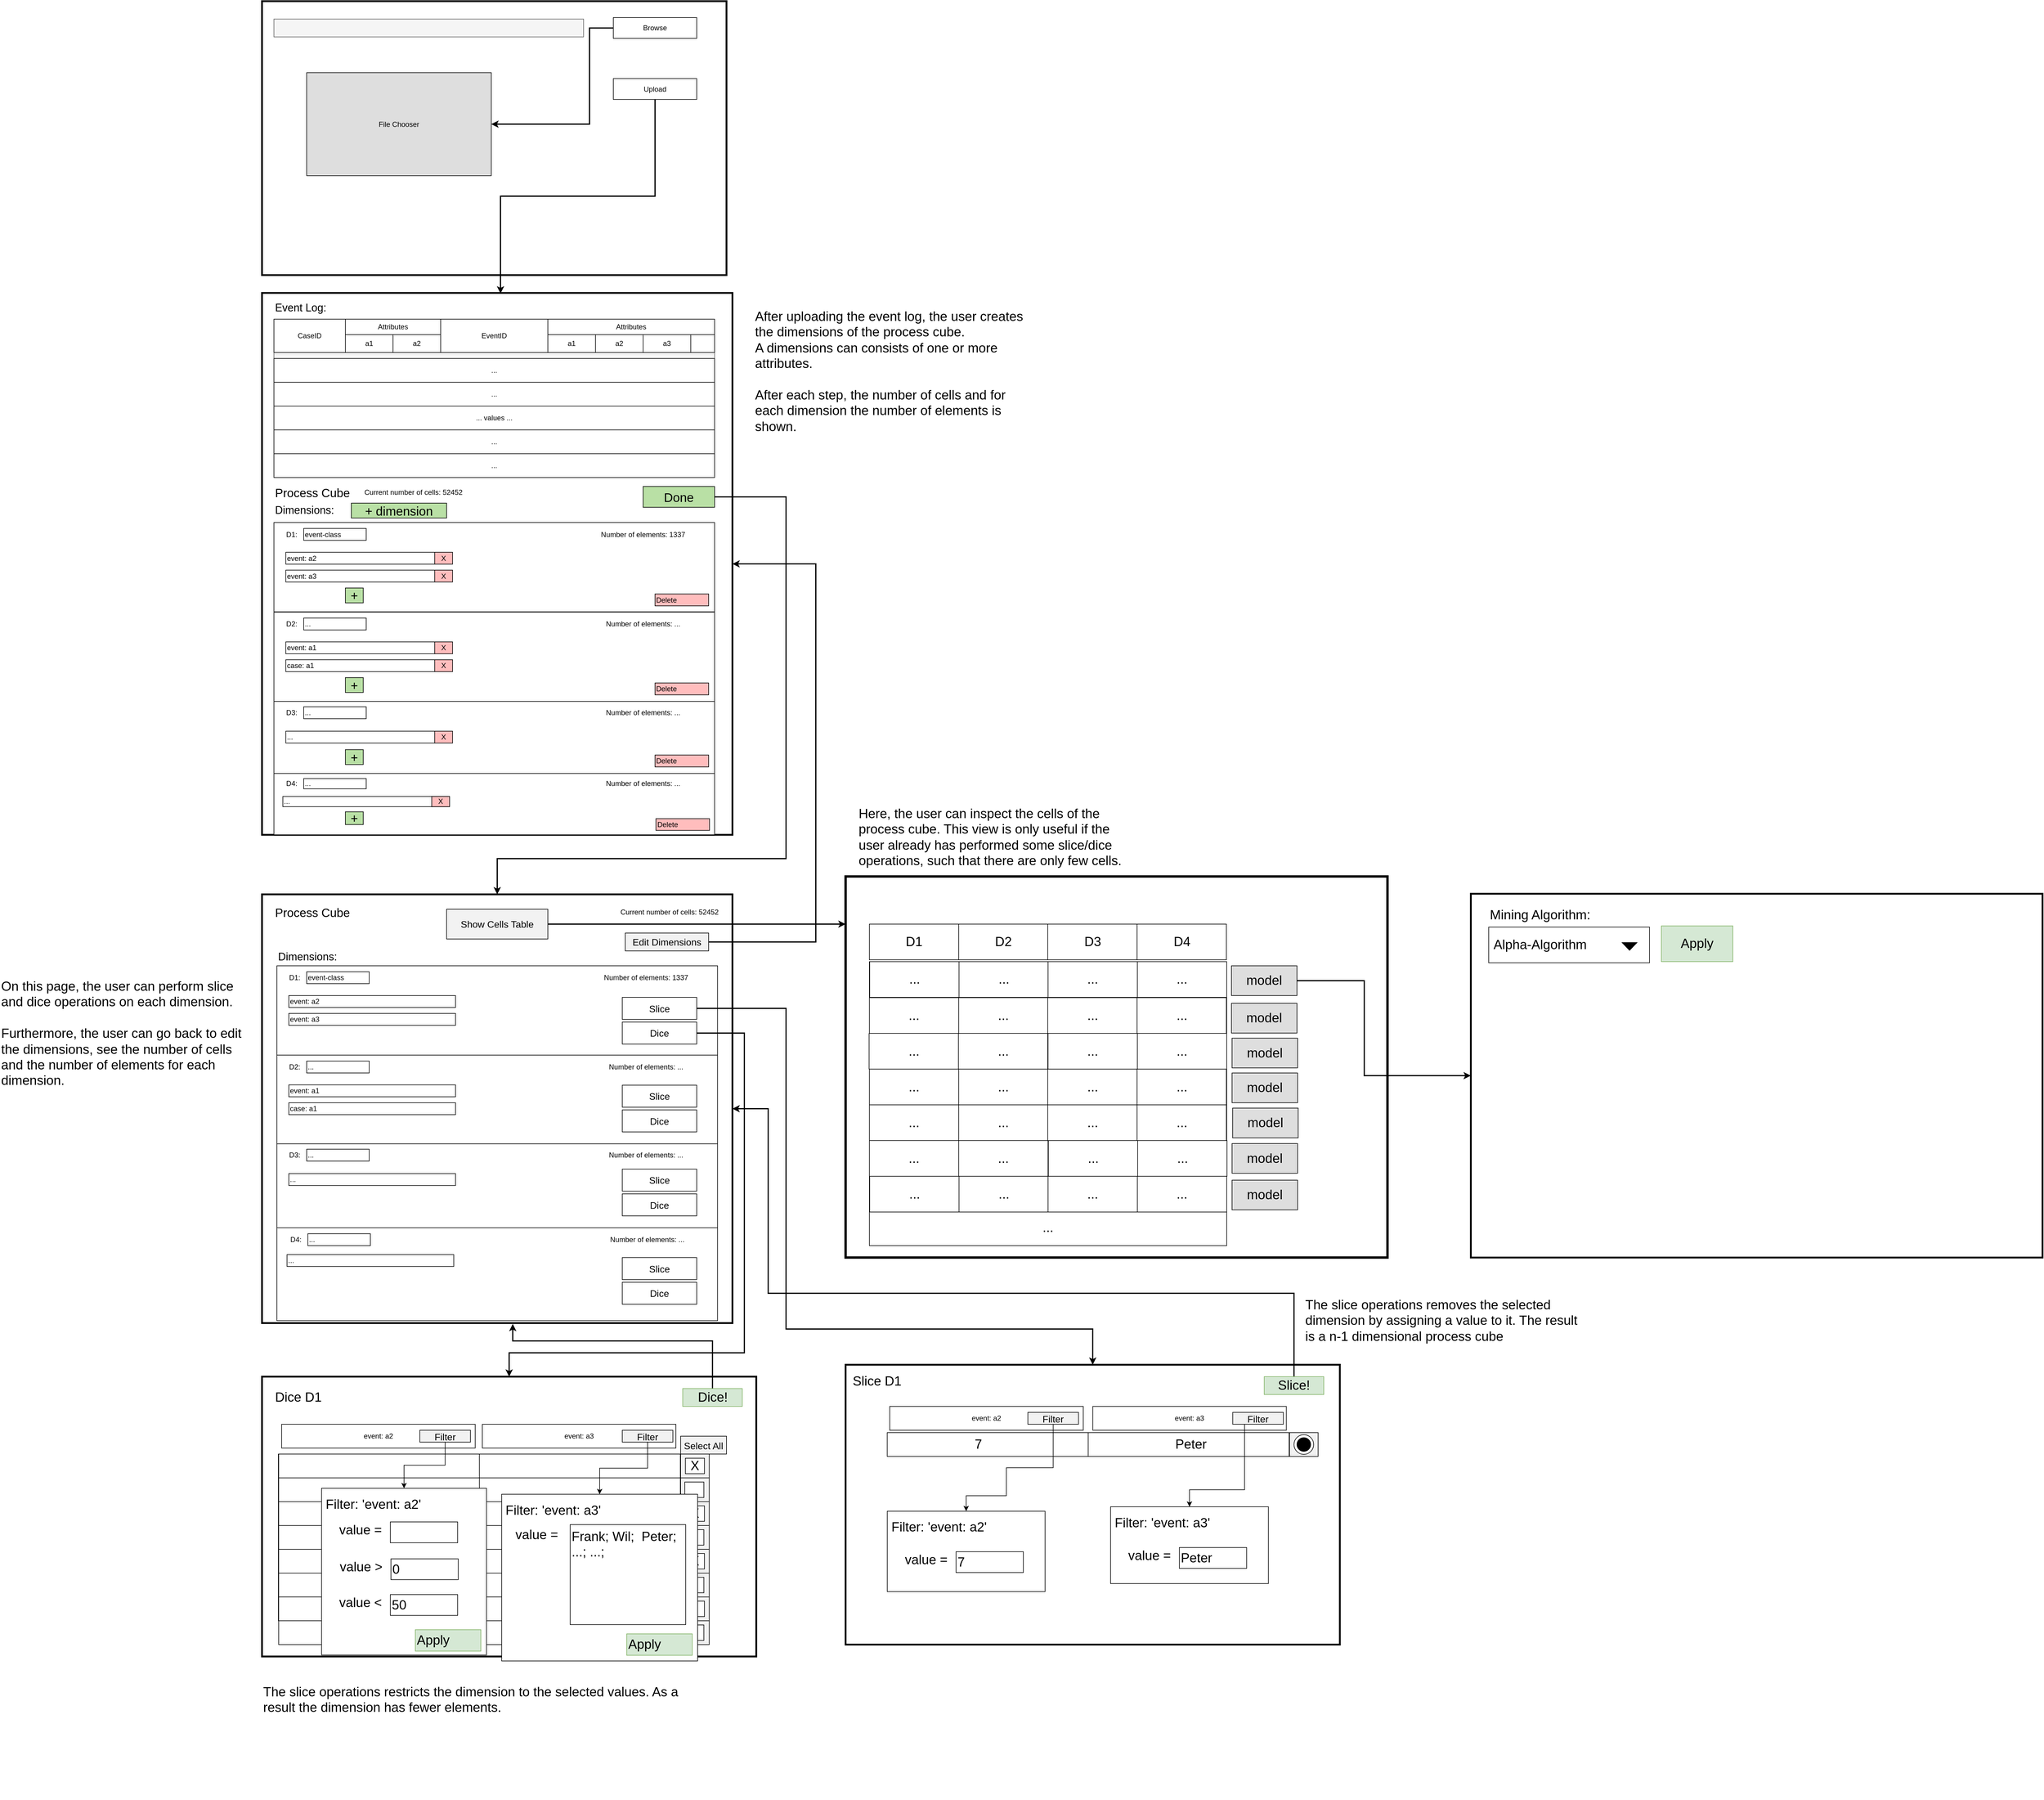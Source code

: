 <mxfile version="10.6.7" type="device"><diagram id="oxZgWnZc1Ii9rZD6PcG8" name="Page-1"><mxGraphModel dx="4429" dy="1922" grid="1" gridSize="10" guides="1" tooltips="1" connect="1" arrows="1" fold="1" page="1" pageScale="1" pageWidth="827" pageHeight="1169" math="0" shadow="0"><root><mxCell id="0"/><mxCell id="1" parent="0"/><mxCell id="Qa_xhRQ6Jgnb-RdjpfG0-1" value="" style="rounded=0;whiteSpace=wrap;html=1;strokeWidth=3;" vertex="1" parent="1"><mxGeometry x="20" y="20" width="780" height="460" as="geometry"/></mxCell><mxCell id="Qa_xhRQ6Jgnb-RdjpfG0-4" value="" style="rounded=0;whiteSpace=wrap;html=1;fillColor=#f5f5f5;strokeColor=#666666;fontColor=#333333;" vertex="1" parent="1"><mxGeometry x="40" y="50" width="520" height="30" as="geometry"/></mxCell><mxCell id="Qa_xhRQ6Jgnb-RdjpfG0-82" style="edgeStyle=orthogonalEdgeStyle;rounded=0;orthogonalLoop=1;jettySize=auto;html=1;entryX=1;entryY=0.5;entryDx=0;entryDy=0;fontSize=21;fontColor=#000000;strokeWidth=2;" edge="1" parent="1" source="Qa_xhRQ6Jgnb-RdjpfG0-5" target="Qa_xhRQ6Jgnb-RdjpfG0-80"><mxGeometry relative="1" as="geometry"><Array as="points"><mxPoint x="570" y="65"/><mxPoint x="570" y="226"/></Array></mxGeometry></mxCell><mxCell id="Qa_xhRQ6Jgnb-RdjpfG0-5" value="Browse" style="rounded=0;whiteSpace=wrap;html=1;" vertex="1" parent="1"><mxGeometry x="610" y="47.5" width="140" height="35" as="geometry"/></mxCell><mxCell id="Qa_xhRQ6Jgnb-RdjpfG0-80" value="File Chooser" style="rounded=0;whiteSpace=wrap;html=1;fillColor=#DEDEDE;" vertex="1" parent="1"><mxGeometry x="95" y="140" width="310" height="173" as="geometry"/></mxCell><mxCell id="Qa_xhRQ6Jgnb-RdjpfG0-79" style="edgeStyle=orthogonalEdgeStyle;rounded=0;orthogonalLoop=1;jettySize=auto;html=1;entryX=0.507;entryY=0.001;entryDx=0;entryDy=0;entryPerimeter=0;fontSize=21;fontColor=#000000;strokeWidth=2;" edge="1" parent="1" source="Qa_xhRQ6Jgnb-RdjpfG0-6" target="Qa_xhRQ6Jgnb-RdjpfG0-8"><mxGeometry relative="1" as="geometry"/></mxCell><mxCell id="Qa_xhRQ6Jgnb-RdjpfG0-6" value="Upload" style="rounded=0;whiteSpace=wrap;html=1;" vertex="1" parent="1"><mxGeometry x="610" y="150" width="140" height="35" as="geometry"/></mxCell><mxCell id="Qa_xhRQ6Jgnb-RdjpfG0-8" value="" style="rounded=0;whiteSpace=wrap;html=1;strokeWidth=3;" vertex="1" parent="1"><mxGeometry x="20" y="510" width="790" height="910" as="geometry"/></mxCell><mxCell id="Qa_xhRQ6Jgnb-RdjpfG0-9" value="" style="rounded=0;whiteSpace=wrap;html=1;fillColor=#f5f5f5;strokeColor=#666666;fontColor=#333333;" vertex="1" parent="1"><mxGeometry x="40" y="554" width="740" height="266" as="geometry"/></mxCell><mxCell id="Qa_xhRQ6Jgnb-RdjpfG0-10" value="&lt;div style=&quot;text-align: left&quot;&gt;CaseID&lt;/div&gt;" style="rounded=0;whiteSpace=wrap;html=1;" vertex="1" parent="1"><mxGeometry x="40" y="554" width="120" height="56" as="geometry"/></mxCell><mxCell id="Qa_xhRQ6Jgnb-RdjpfG0-11" value="Attributes" style="rounded=0;whiteSpace=wrap;html=1;" vertex="1" parent="1"><mxGeometry x="160" y="554" width="160" height="26" as="geometry"/></mxCell><mxCell id="Qa_xhRQ6Jgnb-RdjpfG0-12" value="EventID" style="rounded=0;whiteSpace=wrap;html=1;" vertex="1" parent="1"><mxGeometry x="320" y="554" width="180" height="56" as="geometry"/></mxCell><mxCell id="Qa_xhRQ6Jgnb-RdjpfG0-13" value="Attributes" style="rounded=0;whiteSpace=wrap;html=1;" vertex="1" parent="1"><mxGeometry x="500" y="554" width="280" height="26" as="geometry"/></mxCell><mxCell id="Qa_xhRQ6Jgnb-RdjpfG0-14" value="&lt;div style=&quot;text-align: left&quot;&gt;a1&lt;/div&gt;" style="rounded=0;whiteSpace=wrap;html=1;" vertex="1" parent="1"><mxGeometry x="160" y="580" width="80" height="30" as="geometry"/></mxCell><mxCell id="Qa_xhRQ6Jgnb-RdjpfG0-15" value="&lt;div style=&quot;text-align: left&quot;&gt;a2&lt;/div&gt;" style="rounded=0;whiteSpace=wrap;html=1;" vertex="1" parent="1"><mxGeometry x="240" y="580" width="80" height="30" as="geometry"/></mxCell><mxCell id="Qa_xhRQ6Jgnb-RdjpfG0-19" value="&lt;div style=&quot;text-align: left&quot;&gt;a1&lt;/div&gt;" style="rounded=0;whiteSpace=wrap;html=1;" vertex="1" parent="1"><mxGeometry x="500" y="580" width="80" height="30" as="geometry"/></mxCell><mxCell id="Qa_xhRQ6Jgnb-RdjpfG0-20" value="&lt;div style=&quot;text-align: left&quot;&gt;a2&lt;/div&gt;" style="rounded=0;whiteSpace=wrap;html=1;" vertex="1" parent="1"><mxGeometry x="580" y="580" width="80" height="30" as="geometry"/></mxCell><mxCell id="Qa_xhRQ6Jgnb-RdjpfG0-21" value="&lt;div style=&quot;text-align: left&quot;&gt;a3&lt;/div&gt;" style="rounded=0;whiteSpace=wrap;html=1;" vertex="1" parent="1"><mxGeometry x="660" y="580" width="80" height="30" as="geometry"/></mxCell><mxCell id="Qa_xhRQ6Jgnb-RdjpfG0-22" value="&lt;div style=&quot;text-align: left&quot;&gt;&lt;br&gt;&lt;/div&gt;" style="rounded=0;whiteSpace=wrap;html=1;" vertex="1" parent="1"><mxGeometry x="740" y="580" width="40" height="30" as="geometry"/></mxCell><mxCell id="Qa_xhRQ6Jgnb-RdjpfG0-23" value="..." style="rounded=0;whiteSpace=wrap;html=1;" vertex="1" parent="1"><mxGeometry x="40" y="620" width="740" height="40" as="geometry"/></mxCell><mxCell id="Qa_xhRQ6Jgnb-RdjpfG0-24" value="..." style="rounded=0;whiteSpace=wrap;html=1;" vertex="1" parent="1"><mxGeometry x="40" y="660" width="740" height="40" as="geometry"/></mxCell><mxCell id="Qa_xhRQ6Jgnb-RdjpfG0-25" value="... values ..." style="rounded=0;whiteSpace=wrap;html=1;" vertex="1" parent="1"><mxGeometry x="40" y="700" width="740" height="40" as="geometry"/></mxCell><mxCell id="Qa_xhRQ6Jgnb-RdjpfG0-26" value="..." style="rounded=0;whiteSpace=wrap;html=1;" vertex="1" parent="1"><mxGeometry x="40" y="740" width="740" height="40" as="geometry"/></mxCell><mxCell id="Qa_xhRQ6Jgnb-RdjpfG0-27" value="..." style="rounded=0;whiteSpace=wrap;html=1;" vertex="1" parent="1"><mxGeometry x="40" y="780" width="740" height="40" as="geometry"/></mxCell><mxCell id="Qa_xhRQ6Jgnb-RdjpfG0-29" value="&lt;font style=&quot;font-size: 18px&quot;&gt;Dimensions:&lt;/font&gt;" style="text;html=1;strokeColor=none;fillColor=none;align=left;verticalAlign=middle;whiteSpace=wrap;rounded=0;" vertex="1" parent="1"><mxGeometry x="40" y="860" width="110" height="30" as="geometry"/></mxCell><mxCell id="Qa_xhRQ6Jgnb-RdjpfG0-41" value="Current number of cells: 52452" style="text;html=1;strokeColor=none;fillColor=none;align=left;verticalAlign=middle;whiteSpace=wrap;rounded=0;labelBackgroundColor=none;fontColor=#000000;" vertex="1" parent="1"><mxGeometry x="190" y="835" width="175" height="20" as="geometry"/></mxCell><mxCell id="Qa_xhRQ6Jgnb-RdjpfG0-66" value="&lt;font style=&quot;font-size: 18px&quot;&gt;Event Log:&lt;/font&gt;" style="text;html=1;strokeColor=none;fillColor=none;align=left;verticalAlign=middle;whiteSpace=wrap;rounded=0;" vertex="1" parent="1"><mxGeometry x="40" y="520" width="110" height="30" as="geometry"/></mxCell><mxCell id="Qa_xhRQ6Jgnb-RdjpfG0-67" value="&lt;div style=&quot;text-align: left&quot;&gt;&lt;span style=&quot;font-size: 20px&quot;&gt;Process Cube&lt;/span&gt;&lt;/div&gt;" style="text;html=1;strokeColor=none;fillColor=none;align=left;verticalAlign=middle;whiteSpace=wrap;rounded=0;labelBackgroundColor=none;fontColor=#000000;" vertex="1" parent="1"><mxGeometry x="40" y="835" width="150" height="20" as="geometry"/></mxCell><mxCell id="Qa_xhRQ6Jgnb-RdjpfG0-86" style="edgeStyle=orthogonalEdgeStyle;rounded=0;orthogonalLoop=1;jettySize=auto;html=1;entryX=0.5;entryY=0;entryDx=0;entryDy=0;fontSize=21;fontColor=#000000;strokeWidth=2;" edge="1" parent="1" source="Qa_xhRQ6Jgnb-RdjpfG0-83" target="Qa_xhRQ6Jgnb-RdjpfG0-85"><mxGeometry relative="1" as="geometry"><Array as="points"><mxPoint x="900" y="853"/><mxPoint x="900" y="1460"/><mxPoint x="415" y="1460"/></Array></mxGeometry></mxCell><mxCell id="Qa_xhRQ6Jgnb-RdjpfG0-83" value="Done" style="rounded=0;whiteSpace=wrap;html=1;labelBackgroundColor=none;strokeColor=#000000;fillColor=#B9E0A5;fontSize=21;fontColor=#000000;align=center;" vertex="1" parent="1"><mxGeometry x="660" y="835" width="120" height="35" as="geometry"/></mxCell><mxCell id="Qa_xhRQ6Jgnb-RdjpfG0-85" value="" style="rounded=0;whiteSpace=wrap;html=1;strokeWidth=3;" vertex="1" parent="1"><mxGeometry x="20" y="1520" width="790" height="720" as="geometry"/></mxCell><mxCell id="Qa_xhRQ6Jgnb-RdjpfG0-88" value="Current number of cells: 52452" style="text;html=1;strokeColor=none;fillColor=none;align=left;verticalAlign=middle;whiteSpace=wrap;rounded=0;labelBackgroundColor=none;fontColor=#000000;" vertex="1" parent="1"><mxGeometry x="620" y="1540" width="175" height="20" as="geometry"/></mxCell><mxCell id="Qa_xhRQ6Jgnb-RdjpfG0-89" value="&lt;div style=&quot;text-align: left&quot;&gt;&lt;span style=&quot;font-size: 20px&quot;&gt;Process Cube&lt;/span&gt;&lt;/div&gt;" style="text;html=1;strokeColor=none;fillColor=none;align=left;verticalAlign=middle;whiteSpace=wrap;rounded=0;labelBackgroundColor=none;fontColor=#000000;" vertex="1" parent="1"><mxGeometry x="40" y="1540" width="150" height="20" as="geometry"/></mxCell><mxCell id="Qa_xhRQ6Jgnb-RdjpfG0-97" style="edgeStyle=orthogonalEdgeStyle;rounded=0;orthogonalLoop=1;jettySize=auto;html=1;fontSize=16;fontColor=#000000;strokeWidth=2;" edge="1" parent="1" source="Qa_xhRQ6Jgnb-RdjpfG0-90" target="Qa_xhRQ6Jgnb-RdjpfG0-96"><mxGeometry relative="1" as="geometry"><Array as="points"><mxPoint x="415" y="1580"/></Array></mxGeometry></mxCell><mxCell id="Qa_xhRQ6Jgnb-RdjpfG0-90" value="Show Cells Table" style="rounded=0;whiteSpace=wrap;html=1;labelBackgroundColor=none;strokeColor=#000000;fillColor=#F2F2F2;fontSize=16;fontColor=#000000;align=center;" vertex="1" parent="1"><mxGeometry x="330" y="1545" width="170" height="50" as="geometry"/></mxCell><mxCell id="Qa_xhRQ6Jgnb-RdjpfG0-96" value="" style="rounded=0;whiteSpace=wrap;html=1;labelBackgroundColor=none;strokeColor=#000000;fillColor=#ffffff;fontSize=16;fontColor=#000000;align=center;strokeWidth=4;" vertex="1" parent="1"><mxGeometry x="1000" y="1490" width="910" height="640" as="geometry"/></mxCell><mxCell id="Qa_xhRQ6Jgnb-RdjpfG0-98" value="" style="rounded=0;whiteSpace=wrap;html=1;" vertex="1" parent="1"><mxGeometry x="45" y="1640" width="740" height="150" as="geometry"/></mxCell><mxCell id="Qa_xhRQ6Jgnb-RdjpfG0-99" value="&lt;font style=&quot;font-size: 18px&quot;&gt;Dimensions:&lt;/font&gt;" style="text;html=1;strokeColor=none;fillColor=none;align=left;verticalAlign=middle;whiteSpace=wrap;rounded=0;" vertex="1" parent="1"><mxGeometry x="45" y="1610" width="110" height="30" as="geometry"/></mxCell><mxCell id="Qa_xhRQ6Jgnb-RdjpfG0-100" value="D1:" style="text;html=1;strokeColor=none;fillColor=none;align=center;verticalAlign=middle;whiteSpace=wrap;rounded=0;" vertex="1" parent="1"><mxGeometry x="55" y="1650" width="40" height="20" as="geometry"/></mxCell><mxCell id="Qa_xhRQ6Jgnb-RdjpfG0-101" value="" style="rounded=0;whiteSpace=wrap;html=1;" vertex="1" parent="1"><mxGeometry x="45" y="1790" width="740" height="150" as="geometry"/></mxCell><mxCell id="Qa_xhRQ6Jgnb-RdjpfG0-102" value="D2:" style="text;html=1;strokeColor=none;fillColor=none;align=center;verticalAlign=middle;whiteSpace=wrap;rounded=0;" vertex="1" parent="1"><mxGeometry x="55" y="1800" width="40" height="20" as="geometry"/></mxCell><mxCell id="Qa_xhRQ6Jgnb-RdjpfG0-103" value="event-class" style="rounded=0;whiteSpace=wrap;html=1;align=left;" vertex="1" parent="1"><mxGeometry x="95" y="1650" width="105" height="20" as="geometry"/></mxCell><mxCell id="Qa_xhRQ6Jgnb-RdjpfG0-106" value="..." style="rounded=0;whiteSpace=wrap;html=1;align=left;" vertex="1" parent="1"><mxGeometry x="95" y="1800" width="105" height="20" as="geometry"/></mxCell><mxCell id="Qa_xhRQ6Jgnb-RdjpfG0-107" value="event: a2" style="rounded=0;whiteSpace=wrap;html=1;labelBackgroundColor=none;strokeColor=#000000;fillColor=#FFFFFF;fontColor=#000000;align=left;" vertex="1" parent="1"><mxGeometry x="65" y="1690" width="280" height="20" as="geometry"/></mxCell><mxCell id="Qa_xhRQ6Jgnb-RdjpfG0-108" value="event: a3" style="rounded=0;whiteSpace=wrap;html=1;labelBackgroundColor=none;strokeColor=#000000;fillColor=#FFFFFF;fontColor=#000000;align=left;" vertex="1" parent="1"><mxGeometry x="65" y="1720" width="280" height="20" as="geometry"/></mxCell><mxCell id="Qa_xhRQ6Jgnb-RdjpfG0-109" value="" style="rounded=0;whiteSpace=wrap;html=1;" vertex="1" parent="1"><mxGeometry x="45" y="1939" width="740" height="141" as="geometry"/></mxCell><mxCell id="Qa_xhRQ6Jgnb-RdjpfG0-110" value="" style="rounded=0;whiteSpace=wrap;html=1;" vertex="1" parent="1"><mxGeometry x="45" y="2080" width="740" height="156" as="geometry"/></mxCell><mxCell id="Qa_xhRQ6Jgnb-RdjpfG0-111" value="D3:" style="text;html=1;strokeColor=none;fillColor=none;align=center;verticalAlign=middle;whiteSpace=wrap;rounded=0;" vertex="1" parent="1"><mxGeometry x="55" y="1948" width="40" height="20" as="geometry"/></mxCell><mxCell id="Qa_xhRQ6Jgnb-RdjpfG0-112" value="..." style="rounded=0;whiteSpace=wrap;html=1;align=left;" vertex="1" parent="1"><mxGeometry x="95" y="1948" width="105" height="20" as="geometry"/></mxCell><mxCell id="Qa_xhRQ6Jgnb-RdjpfG0-113" value="D4:" style="text;html=1;strokeColor=none;fillColor=none;align=center;verticalAlign=middle;whiteSpace=wrap;rounded=0;" vertex="1" parent="1"><mxGeometry x="57" y="2090" width="40" height="20" as="geometry"/></mxCell><mxCell id="Qa_xhRQ6Jgnb-RdjpfG0-114" value="..." style="rounded=0;whiteSpace=wrap;html=1;align=left;" vertex="1" parent="1"><mxGeometry x="97" y="2090" width="105" height="20" as="geometry"/></mxCell><mxCell id="Qa_xhRQ6Jgnb-RdjpfG0-116" value="event: a1" style="rounded=0;whiteSpace=wrap;html=1;labelBackgroundColor=none;strokeColor=#000000;fillColor=#FFFFFF;fontColor=#000000;align=left;" vertex="1" parent="1"><mxGeometry x="65" y="1840" width="280" height="20" as="geometry"/></mxCell><mxCell id="Qa_xhRQ6Jgnb-RdjpfG0-117" value="case: a1" style="rounded=0;whiteSpace=wrap;html=1;labelBackgroundColor=none;strokeColor=#000000;fillColor=#FFFFFF;fontColor=#000000;align=left;" vertex="1" parent="1"><mxGeometry x="65" y="1870" width="280" height="20" as="geometry"/></mxCell><mxCell id="Qa_xhRQ6Jgnb-RdjpfG0-118" value="..." style="rounded=0;whiteSpace=wrap;html=1;labelBackgroundColor=none;strokeColor=#000000;fillColor=#FFFFFF;fontColor=#000000;align=left;" vertex="1" parent="1"><mxGeometry x="65" y="1989" width="280" height="20" as="geometry"/></mxCell><mxCell id="Qa_xhRQ6Jgnb-RdjpfG0-125" value="..." style="rounded=0;whiteSpace=wrap;html=1;labelBackgroundColor=none;strokeColor=#000000;fillColor=#FFFFFF;fontColor=#000000;align=left;" vertex="1" parent="1"><mxGeometry x="62" y="2125" width="280" height="20" as="geometry"/></mxCell><mxCell id="Qa_xhRQ6Jgnb-RdjpfG0-127" value="Number of elements: 1337" style="text;html=1;strokeColor=none;fillColor=none;align=center;verticalAlign=middle;whiteSpace=wrap;rounded=0;labelBackgroundColor=none;fontColor=#000000;" vertex="1" parent="1"><mxGeometry x="585" y="1650" width="160" height="20" as="geometry"/></mxCell><mxCell id="Qa_xhRQ6Jgnb-RdjpfG0-128" value="Number of elements: ..." style="text;html=1;strokeColor=none;fillColor=none;align=center;verticalAlign=middle;whiteSpace=wrap;rounded=0;labelBackgroundColor=none;fontColor=#000000;" vertex="1" parent="1"><mxGeometry x="585" y="1800" width="160" height="20" as="geometry"/></mxCell><mxCell id="Qa_xhRQ6Jgnb-RdjpfG0-129" value="Number of elements: ...&lt;br&gt;" style="text;html=1;strokeColor=none;fillColor=none;align=center;verticalAlign=middle;whiteSpace=wrap;rounded=0;labelBackgroundColor=none;fontColor=#000000;" vertex="1" parent="1"><mxGeometry x="585" y="1948" width="160" height="20" as="geometry"/></mxCell><mxCell id="Qa_xhRQ6Jgnb-RdjpfG0-130" value="Number of elements: ..." style="text;html=1;strokeColor=none;fillColor=none;align=center;verticalAlign=middle;whiteSpace=wrap;rounded=0;labelBackgroundColor=none;fontColor=#000000;" vertex="1" parent="1"><mxGeometry x="587" y="2090" width="160" height="20" as="geometry"/></mxCell><mxCell id="Qa_xhRQ6Jgnb-RdjpfG0-289" style="edgeStyle=orthogonalEdgeStyle;rounded=0;orthogonalLoop=1;jettySize=auto;html=1;exitX=1;exitY=0.5;exitDx=0;exitDy=0;entryX=0.5;entryY=0;entryDx=0;entryDy=0;fontSize=22;fontColor=#000000;strokeWidth=2;" edge="1" parent="1" source="Qa_xhRQ6Jgnb-RdjpfG0-135" target="Qa_xhRQ6Jgnb-RdjpfG0-186"><mxGeometry relative="1" as="geometry"><Array as="points"><mxPoint x="900" y="1711"/><mxPoint x="900" y="2250"/><mxPoint x="1415" y="2250"/></Array></mxGeometry></mxCell><mxCell id="Qa_xhRQ6Jgnb-RdjpfG0-135" value="Slice" style="rounded=0;whiteSpace=wrap;html=1;labelBackgroundColor=none;strokeColor=#000000;fillColor=none;fontSize=16;fontColor=#000000;align=center;" vertex="1" parent="1"><mxGeometry x="625" y="1693" width="125" height="37" as="geometry"/></mxCell><mxCell id="Qa_xhRQ6Jgnb-RdjpfG0-288" style="edgeStyle=orthogonalEdgeStyle;rounded=0;orthogonalLoop=1;jettySize=auto;html=1;exitX=1;exitY=0.5;exitDx=0;exitDy=0;entryX=0.5;entryY=0;entryDx=0;entryDy=0;fontSize=22;fontColor=#000000;strokeWidth=2;" edge="1" parent="1" source="Qa_xhRQ6Jgnb-RdjpfG0-136" target="Qa_xhRQ6Jgnb-RdjpfG0-143"><mxGeometry relative="1" as="geometry"><Array as="points"><mxPoint x="830" y="1753"/><mxPoint x="830" y="2290"/><mxPoint x="435" y="2290"/></Array></mxGeometry></mxCell><mxCell id="Qa_xhRQ6Jgnb-RdjpfG0-136" value="Dice" style="rounded=0;whiteSpace=wrap;html=1;labelBackgroundColor=none;strokeColor=#000000;fillColor=none;fontSize=16;fontColor=#000000;align=center;" vertex="1" parent="1"><mxGeometry x="625" y="1734.5" width="125" height="37" as="geometry"/></mxCell><mxCell id="Qa_xhRQ6Jgnb-RdjpfG0-137" value="Slice" style="rounded=0;whiteSpace=wrap;html=1;labelBackgroundColor=none;strokeColor=#000000;fillColor=none;fontSize=16;fontColor=#000000;align=center;" vertex="1" parent="1"><mxGeometry x="625" y="1840.5" width="125" height="37" as="geometry"/></mxCell><mxCell id="Qa_xhRQ6Jgnb-RdjpfG0-138" value="Dice" style="rounded=0;whiteSpace=wrap;html=1;labelBackgroundColor=none;strokeColor=#000000;fillColor=none;fontSize=16;fontColor=#000000;align=center;" vertex="1" parent="1"><mxGeometry x="625" y="1882" width="125" height="37" as="geometry"/></mxCell><mxCell id="Qa_xhRQ6Jgnb-RdjpfG0-139" value="Slice" style="rounded=0;whiteSpace=wrap;html=1;labelBackgroundColor=none;strokeColor=#000000;fillColor=none;fontSize=16;fontColor=#000000;align=center;" vertex="1" parent="1"><mxGeometry x="625" y="1981.5" width="125" height="37" as="geometry"/></mxCell><mxCell id="Qa_xhRQ6Jgnb-RdjpfG0-140" value="Dice" style="rounded=0;whiteSpace=wrap;html=1;labelBackgroundColor=none;strokeColor=#000000;fillColor=none;fontSize=16;fontColor=#000000;align=center;" vertex="1" parent="1"><mxGeometry x="625" y="2023" width="125" height="37" as="geometry"/></mxCell><mxCell id="Qa_xhRQ6Jgnb-RdjpfG0-141" value="Slice" style="rounded=0;whiteSpace=wrap;html=1;labelBackgroundColor=none;strokeColor=#000000;fillColor=none;fontSize=16;fontColor=#000000;align=center;" vertex="1" parent="1"><mxGeometry x="625" y="2130" width="125" height="37" as="geometry"/></mxCell><mxCell id="Qa_xhRQ6Jgnb-RdjpfG0-142" value="Dice" style="rounded=0;whiteSpace=wrap;html=1;labelBackgroundColor=none;strokeColor=#000000;fillColor=none;fontSize=16;fontColor=#000000;align=center;" vertex="1" parent="1"><mxGeometry x="625" y="2171.5" width="125" height="37" as="geometry"/></mxCell><mxCell id="Qa_xhRQ6Jgnb-RdjpfG0-143" value="" style="rounded=0;whiteSpace=wrap;html=1;labelBackgroundColor=none;strokeColor=#000000;fillColor=#ffffff;fontSize=16;fontColor=#000000;align=center;strokeWidth=3;" vertex="1" parent="1"><mxGeometry x="20" y="2330" width="830" height="470" as="geometry"/></mxCell><mxCell id="Qa_xhRQ6Jgnb-RdjpfG0-144" value="Dice D1" style="text;html=1;strokeColor=none;fillColor=none;align=left;verticalAlign=middle;whiteSpace=wrap;rounded=0;labelBackgroundColor=none;fontSize=22;fontColor=#000000;" vertex="1" parent="1"><mxGeometry x="40" y="2350" width="170" height="30" as="geometry"/></mxCell><mxCell id="Qa_xhRQ6Jgnb-RdjpfG0-146" value="event: a2" style="rounded=0;whiteSpace=wrap;html=1;labelBackgroundColor=none;strokeColor=#000000;fillColor=#FFFFFF;fontColor=#000000;align=center;" vertex="1" parent="1"><mxGeometry x="53" y="2410" width="325" height="40" as="geometry"/></mxCell><mxCell id="Qa_xhRQ6Jgnb-RdjpfG0-147" value="event: a3" style="rounded=0;whiteSpace=wrap;html=1;labelBackgroundColor=none;strokeColor=#000000;fillColor=#FFFFFF;fontColor=#000000;align=center;" vertex="1" parent="1"><mxGeometry x="390" y="2410" width="325" height="40" as="geometry"/></mxCell><mxCell id="Qa_xhRQ6Jgnb-RdjpfG0-149" value="" style="rounded=0;whiteSpace=wrap;html=1;labelBackgroundColor=none;strokeColor=#000000;fillColor=none;fontSize=22;fontColor=#000000;align=center;" vertex="1" parent="1"><mxGeometry x="48" y="2460" width="675" height="320" as="geometry"/></mxCell><mxCell id="Qa_xhRQ6Jgnb-RdjpfG0-150" value="" style="rounded=0;whiteSpace=wrap;html=1;labelBackgroundColor=none;strokeColor=#000000;fillColor=none;fontSize=22;fontColor=#000000;align=center;" vertex="1" parent="1"><mxGeometry x="47.5" y="2460" width="675" height="40" as="geometry"/></mxCell><mxCell id="Qa_xhRQ6Jgnb-RdjpfG0-151" value="" style="rounded=0;whiteSpace=wrap;html=1;labelBackgroundColor=none;strokeColor=#000000;fillColor=none;fontSize=22;fontColor=#000000;align=center;" vertex="1" parent="1"><mxGeometry x="47.5" y="2500" width="675" height="40" as="geometry"/></mxCell><mxCell id="Qa_xhRQ6Jgnb-RdjpfG0-152" value="" style="rounded=0;whiteSpace=wrap;html=1;labelBackgroundColor=none;strokeColor=#000000;fillColor=none;fontSize=22;fontColor=#000000;align=center;" vertex="1" parent="1"><mxGeometry x="47.5" y="2540" width="675" height="40" as="geometry"/></mxCell><mxCell id="Qa_xhRQ6Jgnb-RdjpfG0-153" value="" style="endArrow=none;html=1;fontSize=22;fontColor=#000000;exitX=0.5;exitY=1;exitDx=0;exitDy=0;" edge="1" parent="1" source="Qa_xhRQ6Jgnb-RdjpfG0-149"><mxGeometry width="50" height="50" relative="1" as="geometry"><mxPoint x="335" y="2510" as="sourcePoint"/><mxPoint x="385" y="2460" as="targetPoint"/></mxGeometry></mxCell><mxCell id="Qa_xhRQ6Jgnb-RdjpfG0-154" value="" style="rounded=0;whiteSpace=wrap;html=1;labelBackgroundColor=none;strokeColor=#000000;fillColor=none;fontSize=22;fontColor=#000000;align=center;" vertex="1" parent="1"><mxGeometry x="47.5" y="2580" width="675" height="40" as="geometry"/></mxCell><mxCell id="Qa_xhRQ6Jgnb-RdjpfG0-155" value="" style="rounded=0;whiteSpace=wrap;html=1;labelBackgroundColor=none;strokeColor=#000000;fillColor=none;fontSize=22;fontColor=#000000;align=center;" vertex="1" parent="1"><mxGeometry x="47.5" y="2620" width="675" height="40" as="geometry"/></mxCell><mxCell id="Qa_xhRQ6Jgnb-RdjpfG0-156" value="" style="rounded=0;whiteSpace=wrap;html=1;labelBackgroundColor=none;strokeColor=#000000;fillColor=none;fontSize=22;fontColor=#000000;align=center;" vertex="1" parent="1"><mxGeometry x="47.5" y="2660" width="675" height="40" as="geometry"/></mxCell><mxCell id="Qa_xhRQ6Jgnb-RdjpfG0-157" value="" style="rounded=0;whiteSpace=wrap;html=1;labelBackgroundColor=none;strokeColor=#000000;fillColor=none;fontSize=22;fontColor=#000000;align=center;" vertex="1" parent="1"><mxGeometry x="47.5" y="2700" width="675" height="40" as="geometry"/></mxCell><mxCell id="Qa_xhRQ6Jgnb-RdjpfG0-181" style="edgeStyle=orthogonalEdgeStyle;rounded=0;orthogonalLoop=1;jettySize=auto;html=1;entryX=0.5;entryY=0;entryDx=0;entryDy=0;fontSize=22;fontColor=#000000;" edge="1" parent="1" source="Qa_xhRQ6Jgnb-RdjpfG0-158" target="Qa_xhRQ6Jgnb-RdjpfG0-246"><mxGeometry relative="1" as="geometry"><mxPoint x="184.647" y="2598" as="targetPoint"/></mxGeometry></mxCell><mxCell id="Qa_xhRQ6Jgnb-RdjpfG0-158" value="&lt;font style=&quot;font-size: 16px&quot;&gt;Filter&lt;/font&gt;" style="rounded=0;whiteSpace=wrap;html=1;labelBackgroundColor=none;strokeColor=#000000;fillColor=#F2F2F2;fontSize=22;fontColor=#000000;align=center;" vertex="1" parent="1"><mxGeometry x="285" y="2420" width="85" height="20" as="geometry"/></mxCell><mxCell id="Qa_xhRQ6Jgnb-RdjpfG0-272" style="edgeStyle=orthogonalEdgeStyle;rounded=0;orthogonalLoop=1;jettySize=auto;html=1;entryX=0.5;entryY=0;entryDx=0;entryDy=0;fontSize=22;fontColor=#000000;" edge="1" parent="1" source="Qa_xhRQ6Jgnb-RdjpfG0-159" target="Qa_xhRQ6Jgnb-RdjpfG0-254"><mxGeometry relative="1" as="geometry"/></mxCell><mxCell id="Qa_xhRQ6Jgnb-RdjpfG0-159" value="&lt;font style=&quot;font-size: 16px&quot;&gt;Filter&lt;/font&gt;" style="rounded=0;whiteSpace=wrap;html=1;labelBackgroundColor=none;strokeColor=#000000;fillColor=#F2F2F2;fontSize=22;fontColor=#000000;align=center;" vertex="1" parent="1"><mxGeometry x="625" y="2420" width="85" height="20" as="geometry"/></mxCell><mxCell id="Qa_xhRQ6Jgnb-RdjpfG0-160" value="" style="rounded=0;whiteSpace=wrap;html=1;labelBackgroundColor=none;strokeColor=#000000;fillColor=#F2F2F2;fontSize=22;fontColor=#000000;align=center;" vertex="1" parent="1"><mxGeometry x="723" y="2460" width="48" height="40" as="geometry"/></mxCell><mxCell id="Qa_xhRQ6Jgnb-RdjpfG0-161" value="X" style="rounded=0;whiteSpace=wrap;html=1;labelBackgroundColor=none;strokeColor=#000000;fillColor=#ffffff;fontSize=22;fontColor=#000000;align=center;" vertex="1" parent="1"><mxGeometry x="731" y="2467" width="32" height="26" as="geometry"/></mxCell><mxCell id="Qa_xhRQ6Jgnb-RdjpfG0-162" value="" style="rounded=0;whiteSpace=wrap;html=1;labelBackgroundColor=none;strokeColor=#000000;fillColor=#F2F2F2;fontSize=22;fontColor=#000000;align=center;" vertex="1" parent="1"><mxGeometry x="723" y="2500" width="48" height="40" as="geometry"/></mxCell><mxCell id="Qa_xhRQ6Jgnb-RdjpfG0-163" value="" style="rounded=0;whiteSpace=wrap;html=1;labelBackgroundColor=none;strokeColor=#000000;fillColor=#ffffff;fontSize=22;fontColor=#000000;align=center;" vertex="1" parent="1"><mxGeometry x="730" y="2507" width="32" height="26" as="geometry"/></mxCell><mxCell id="Qa_xhRQ6Jgnb-RdjpfG0-165" value="&lt;font style=&quot;font-size: 16px&quot;&gt;Select All&lt;/font&gt;" style="rounded=0;whiteSpace=wrap;html=1;labelBackgroundColor=none;strokeColor=#000000;fillColor=#F2F2F2;fontSize=22;fontColor=#000000;align=center;" vertex="1" parent="1"><mxGeometry x="723" y="2430" width="77" height="30" as="geometry"/></mxCell><mxCell id="Qa_xhRQ6Jgnb-RdjpfG0-168" value="" style="rounded=0;whiteSpace=wrap;html=1;labelBackgroundColor=none;strokeColor=#000000;fillColor=#F2F2F2;fontSize=22;fontColor=#000000;align=center;" vertex="1" parent="1"><mxGeometry x="723" y="2540" width="48" height="40" as="geometry"/></mxCell><mxCell id="Qa_xhRQ6Jgnb-RdjpfG0-169" value="X" style="rounded=0;whiteSpace=wrap;html=1;labelBackgroundColor=none;strokeColor=#000000;fillColor=#ffffff;fontSize=22;fontColor=#000000;align=center;" vertex="1" parent="1"><mxGeometry x="731" y="2547" width="32" height="26" as="geometry"/></mxCell><mxCell id="Qa_xhRQ6Jgnb-RdjpfG0-170" value="" style="rounded=0;whiteSpace=wrap;html=1;labelBackgroundColor=none;strokeColor=#000000;fillColor=#F2F2F2;fontSize=22;fontColor=#000000;align=center;" vertex="1" parent="1"><mxGeometry x="723" y="2580" width="48" height="40" as="geometry"/></mxCell><mxCell id="Qa_xhRQ6Jgnb-RdjpfG0-171" value="" style="rounded=0;whiteSpace=wrap;html=1;labelBackgroundColor=none;strokeColor=#000000;fillColor=#ffffff;fontSize=22;fontColor=#000000;align=center;" vertex="1" parent="1"><mxGeometry x="730" y="2587" width="32" height="26" as="geometry"/></mxCell><mxCell id="Qa_xhRQ6Jgnb-RdjpfG0-172" value="" style="rounded=0;whiteSpace=wrap;html=1;labelBackgroundColor=none;strokeColor=#000000;fillColor=#F2F2F2;fontSize=22;fontColor=#000000;align=center;" vertex="1" parent="1"><mxGeometry x="723" y="2620" width="48" height="40" as="geometry"/></mxCell><mxCell id="Qa_xhRQ6Jgnb-RdjpfG0-173" value="X" style="rounded=0;whiteSpace=wrap;html=1;labelBackgroundColor=none;strokeColor=#000000;fillColor=#ffffff;fontSize=22;fontColor=#000000;align=center;" vertex="1" parent="1"><mxGeometry x="731" y="2627" width="32" height="26" as="geometry"/></mxCell><mxCell id="Qa_xhRQ6Jgnb-RdjpfG0-174" value="" style="rounded=0;whiteSpace=wrap;html=1;labelBackgroundColor=none;strokeColor=#000000;fillColor=#F2F2F2;fontSize=22;fontColor=#000000;align=center;" vertex="1" parent="1"><mxGeometry x="723" y="2660" width="48" height="40" as="geometry"/></mxCell><mxCell id="Qa_xhRQ6Jgnb-RdjpfG0-175" value="" style="rounded=0;whiteSpace=wrap;html=1;labelBackgroundColor=none;strokeColor=#000000;fillColor=#ffffff;fontSize=22;fontColor=#000000;align=center;" vertex="1" parent="1"><mxGeometry x="730" y="2667" width="32" height="26" as="geometry"/></mxCell><mxCell id="Qa_xhRQ6Jgnb-RdjpfG0-176" value="" style="rounded=0;whiteSpace=wrap;html=1;labelBackgroundColor=none;strokeColor=#000000;fillColor=#F2F2F2;fontSize=22;fontColor=#000000;align=center;" vertex="1" parent="1"><mxGeometry x="723" y="2700" width="48" height="40" as="geometry"/></mxCell><mxCell id="Qa_xhRQ6Jgnb-RdjpfG0-177" value="" style="rounded=0;whiteSpace=wrap;html=1;labelBackgroundColor=none;strokeColor=#000000;fillColor=#ffffff;fontSize=22;fontColor=#000000;align=center;" vertex="1" parent="1"><mxGeometry x="731" y="2707" width="32" height="26" as="geometry"/></mxCell><mxCell id="Qa_xhRQ6Jgnb-RdjpfG0-178" value="" style="rounded=0;whiteSpace=wrap;html=1;labelBackgroundColor=none;strokeColor=#000000;fillColor=#F2F2F2;fontSize=22;fontColor=#000000;align=center;" vertex="1" parent="1"><mxGeometry x="723" y="2740" width="48" height="40" as="geometry"/></mxCell><mxCell id="Qa_xhRQ6Jgnb-RdjpfG0-179" value="" style="rounded=0;whiteSpace=wrap;html=1;labelBackgroundColor=none;strokeColor=#000000;fillColor=#ffffff;fontSize=22;fontColor=#000000;align=center;" vertex="1" parent="1"><mxGeometry x="730" y="2747" width="32" height="26" as="geometry"/></mxCell><mxCell id="Qa_xhRQ6Jgnb-RdjpfG0-186" value="" style="rounded=0;whiteSpace=wrap;html=1;labelBackgroundColor=none;strokeColor=#000000;fillColor=#ffffff;fontSize=16;fontColor=#000000;align=center;strokeWidth=3;" vertex="1" parent="1"><mxGeometry x="1000" y="2310" width="830" height="470" as="geometry"/></mxCell><mxCell id="Qa_xhRQ6Jgnb-RdjpfG0-187" value="Slice D1" style="text;html=1;strokeColor=none;fillColor=none;align=left;verticalAlign=middle;whiteSpace=wrap;rounded=0;labelBackgroundColor=none;fontSize=22;fontColor=#000000;" vertex="1" parent="1"><mxGeometry x="1010" y="2322.5" width="170" height="30" as="geometry"/></mxCell><mxCell id="Qa_xhRQ6Jgnb-RdjpfG0-189" value="" style="rounded=0;whiteSpace=wrap;html=1;labelBackgroundColor=none;strokeColor=#000000;fillColor=none;fontSize=22;fontColor=#000000;align=center;" vertex="1" parent="1"><mxGeometry x="1069.914" y="2424" width="675" height="40" as="geometry"/></mxCell><mxCell id="Qa_xhRQ6Jgnb-RdjpfG0-192" value="" style="endArrow=none;html=1;fontSize=22;fontColor=#000000;fontStyle=4;exitX=0.5;exitY=1;exitDx=0;exitDy=0;" edge="1" parent="1" source="Qa_xhRQ6Jgnb-RdjpfG0-189"><mxGeometry width="50" height="50" relative="1" as="geometry"><mxPoint x="1407" y="2460" as="sourcePoint"/><mxPoint x="1407.414" y="2424" as="targetPoint"/></mxGeometry></mxCell><mxCell id="Qa_xhRQ6Jgnb-RdjpfG0-197" value="&amp;nbsp;" style="rounded=0;whiteSpace=wrap;html=1;labelBackgroundColor=none;strokeColor=#000000;fillColor=#ffffff;fontSize=22;fontColor=#000000;align=center;" vertex="1" parent="1"><mxGeometry x="1070" y="2556" width="265" height="135" as="geometry"/></mxCell><mxCell id="Qa_xhRQ6Jgnb-RdjpfG0-198" value="Filter: 'event: a2'" style="text;html=1;strokeColor=none;fillColor=none;align=left;verticalAlign=middle;whiteSpace=wrap;rounded=0;labelBackgroundColor=none;fontSize=22;fontColor=#000000;" vertex="1" parent="1"><mxGeometry x="1075.414" y="2573" width="190" height="20" as="geometry"/></mxCell><mxCell id="Qa_xhRQ6Jgnb-RdjpfG0-201" value="value =&amp;nbsp;" style="text;html=1;strokeColor=none;fillColor=none;align=center;verticalAlign=middle;whiteSpace=wrap;rounded=0;labelBackgroundColor=none;fontSize=22;fontColor=#000000;" vertex="1" parent="1"><mxGeometry x="1090.5" y="2627.5" width="95" height="20" as="geometry"/></mxCell><mxCell id="Qa_xhRQ6Jgnb-RdjpfG0-202" value="7" style="rounded=0;whiteSpace=wrap;html=1;labelBackgroundColor=none;strokeColor=#000000;fillColor=#ffffff;fontSize=22;fontColor=#000000;align=left;" vertex="1" parent="1"><mxGeometry x="1185.5" y="2624" width="113" height="35" as="geometry"/></mxCell><mxCell id="Qa_xhRQ6Jgnb-RdjpfG0-203" value="event: a2" style="rounded=0;whiteSpace=wrap;html=1;labelBackgroundColor=none;strokeColor=#000000;fillColor=#FFFFFF;fontColor=#000000;align=center;" vertex="1" parent="1"><mxGeometry x="1074.138" y="2380" width="325" height="40" as="geometry"/></mxCell><mxCell id="Qa_xhRQ6Jgnb-RdjpfG0-204" value="event: a3" style="rounded=0;whiteSpace=wrap;html=1;labelBackgroundColor=none;strokeColor=#000000;fillColor=#FFFFFF;fontColor=#000000;align=center;" vertex="1" parent="1"><mxGeometry x="1415.138" y="2380" width="325" height="40" as="geometry"/></mxCell><mxCell id="Qa_xhRQ6Jgnb-RdjpfG0-208" style="edgeStyle=orthogonalEdgeStyle;rounded=0;orthogonalLoop=1;jettySize=auto;html=1;exitX=0.5;exitY=1;exitDx=0;exitDy=0;entryX=0.5;entryY=0;entryDx=0;entryDy=0;fontSize=22;fontColor=#000000;" edge="1" parent="1" source="Qa_xhRQ6Jgnb-RdjpfG0-205" target="Qa_xhRQ6Jgnb-RdjpfG0-197"><mxGeometry relative="1" as="geometry"><Array as="points"><mxPoint x="1349" y="2483"/><mxPoint x="1270" y="2483"/><mxPoint x="1270" y="2530"/><mxPoint x="1203" y="2530"/></Array></mxGeometry></mxCell><mxCell id="Qa_xhRQ6Jgnb-RdjpfG0-205" value="&lt;font style=&quot;font-size: 16px&quot;&gt;Filter&lt;/font&gt;" style="rounded=0;whiteSpace=wrap;html=1;labelBackgroundColor=none;strokeColor=#000000;fillColor=#F2F2F2;fontSize=22;fontColor=#000000;align=center;" vertex="1" parent="1"><mxGeometry x="1306.138" y="2390" width="85" height="20" as="geometry"/></mxCell><mxCell id="Qa_xhRQ6Jgnb-RdjpfG0-239" style="edgeStyle=orthogonalEdgeStyle;rounded=0;orthogonalLoop=1;jettySize=auto;html=1;entryX=0.5;entryY=0;entryDx=0;entryDy=0;fontSize=22;fontColor=#000000;" edge="1" parent="1" source="Qa_xhRQ6Jgnb-RdjpfG0-206" target="Qa_xhRQ6Jgnb-RdjpfG0-235"><mxGeometry relative="1" as="geometry"><Array as="points"><mxPoint x="1670" y="2520"/><mxPoint x="1578" y="2520"/></Array></mxGeometry></mxCell><mxCell id="Qa_xhRQ6Jgnb-RdjpfG0-206" value="&lt;font style=&quot;font-size: 16px&quot;&gt;Filter&lt;/font&gt;" style="rounded=0;whiteSpace=wrap;html=1;labelBackgroundColor=none;strokeColor=#000000;fillColor=#F2F2F2;fontSize=22;fontColor=#000000;align=center;" vertex="1" parent="1"><mxGeometry x="1650.138" y="2390" width="85" height="20" as="geometry"/></mxCell><mxCell id="Qa_xhRQ6Jgnb-RdjpfG0-209" value="" style="rounded=0;whiteSpace=wrap;html=1;labelBackgroundColor=none;strokeColor=#000000;fillColor=#F2F2F2;fontSize=22;fontColor=#000000;align=center;" vertex="1" parent="1"><mxGeometry x="1745.5" y="2424" width="48" height="40" as="geometry"/></mxCell><mxCell id="Qa_xhRQ6Jgnb-RdjpfG0-226" value="" style="ellipse;whiteSpace=wrap;html=1;aspect=fixed;labelBackgroundColor=none;strokeColor=#000000;fillColor=#ffffff;fontSize=22;fontColor=#000000;align=left;" vertex="1" parent="1"><mxGeometry x="1753" y="2427.5" width="33" height="33" as="geometry"/></mxCell><mxCell id="Qa_xhRQ6Jgnb-RdjpfG0-235" value="&amp;nbsp;" style="rounded=0;whiteSpace=wrap;html=1;labelBackgroundColor=none;strokeColor=#000000;fillColor=#ffffff;fontSize=22;fontColor=#000000;align=center;" vertex="1" parent="1"><mxGeometry x="1445" y="2548.5" width="265" height="129" as="geometry"/></mxCell><mxCell id="Qa_xhRQ6Jgnb-RdjpfG0-236" value="Filter: 'event: a3'" style="text;html=1;strokeColor=none;fillColor=none;align=left;verticalAlign=middle;whiteSpace=wrap;rounded=0;labelBackgroundColor=none;fontSize=22;fontColor=#000000;" vertex="1" parent="1"><mxGeometry x="1450.414" y="2566" width="190" height="20" as="geometry"/></mxCell><mxCell id="Qa_xhRQ6Jgnb-RdjpfG0-237" value="value =&amp;nbsp;" style="text;html=1;strokeColor=none;fillColor=none;align=center;verticalAlign=middle;whiteSpace=wrap;rounded=0;labelBackgroundColor=none;fontSize=22;fontColor=#000000;" vertex="1" parent="1"><mxGeometry x="1465.5" y="2620.5" width="95" height="20" as="geometry"/></mxCell><mxCell id="Qa_xhRQ6Jgnb-RdjpfG0-238" value="Peter" style="rounded=0;whiteSpace=wrap;html=1;labelBackgroundColor=none;strokeColor=#000000;fillColor=#ffffff;fontSize=22;fontColor=#000000;align=left;" vertex="1" parent="1"><mxGeometry x="1560.5" y="2617" width="113" height="35" as="geometry"/></mxCell><mxCell id="Qa_xhRQ6Jgnb-RdjpfG0-240" value="7" style="text;html=1;strokeColor=none;fillColor=none;align=center;verticalAlign=middle;whiteSpace=wrap;rounded=0;labelBackgroundColor=none;fontSize=22;fontColor=#000000;" vertex="1" parent="1"><mxGeometry x="1203" y="2434" width="40" height="20" as="geometry"/></mxCell><mxCell id="Qa_xhRQ6Jgnb-RdjpfG0-243" value="Peter" style="text;html=1;strokeColor=none;fillColor=none;align=center;verticalAlign=middle;whiteSpace=wrap;rounded=0;labelBackgroundColor=none;fontSize=22;fontColor=#000000;" vertex="1" parent="1"><mxGeometry x="1560" y="2434" width="40" height="20" as="geometry"/></mxCell><mxCell id="Qa_xhRQ6Jgnb-RdjpfG0-245" value="" style="ellipse;whiteSpace=wrap;html=1;aspect=fixed;labelBackgroundColor=none;strokeColor=#000000;fillColor=#000000;fontSize=22;fontColor=#000000;align=left;fontStyle=4" vertex="1" parent="1"><mxGeometry x="1758" y="2432.5" width="23" height="23" as="geometry"/></mxCell><mxCell id="Qa_xhRQ6Jgnb-RdjpfG0-270" value="" style="group" vertex="1" connectable="0" parent="1"><mxGeometry x="422.5" y="2527.5" width="329" height="280" as="geometry"/></mxCell><mxCell id="Qa_xhRQ6Jgnb-RdjpfG0-254" value="&amp;nbsp;" style="rounded=0;whiteSpace=wrap;html=1;labelBackgroundColor=none;strokeColor=#000000;fillColor=#ffffff;fontSize=22;fontColor=#000000;align=center;" vertex="1" parent="Qa_xhRQ6Jgnb-RdjpfG0-270"><mxGeometry width="329" height="280" as="geometry"/></mxCell><mxCell id="Qa_xhRQ6Jgnb-RdjpfG0-255" value="Filter: 'event: a3'" style="text;html=1;strokeColor=none;fillColor=none;align=left;verticalAlign=middle;whiteSpace=wrap;rounded=0;labelBackgroundColor=none;fontSize=22;fontColor=#000000;" vertex="1" parent="Qa_xhRQ6Jgnb-RdjpfG0-270"><mxGeometry x="4.914" y="17.5" width="190" height="20" as="geometry"/></mxCell><mxCell id="Qa_xhRQ6Jgnb-RdjpfG0-256" value="value =&amp;nbsp;" style="text;html=1;strokeColor=none;fillColor=none;align=center;verticalAlign=middle;whiteSpace=wrap;rounded=0;labelBackgroundColor=none;fontSize=22;fontColor=#000000;" vertex="1" parent="Qa_xhRQ6Jgnb-RdjpfG0-270"><mxGeometry x="14" y="58.5" width="95" height="20" as="geometry"/></mxCell><mxCell id="Qa_xhRQ6Jgnb-RdjpfG0-257" value="Frank; Wil;&amp;nbsp; Peter; ...; ...;" style="rounded=0;whiteSpace=wrap;html=1;labelBackgroundColor=none;strokeColor=#000000;fillColor=#ffffff;fontSize=22;fontColor=#000000;align=left;verticalAlign=top;" vertex="1" parent="Qa_xhRQ6Jgnb-RdjpfG0-270"><mxGeometry x="115" y="51" width="194" height="168" as="geometry"/></mxCell><mxCell id="Qa_xhRQ6Jgnb-RdjpfG0-286" value="Apply" style="rounded=0;whiteSpace=wrap;html=1;labelBackgroundColor=none;strokeColor=#82b366;fillColor=#d5e8d4;fontSize=22;align=left;" vertex="1" parent="Qa_xhRQ6Jgnb-RdjpfG0-270"><mxGeometry x="210" y="234.5" width="110" height="36" as="geometry"/></mxCell><mxCell id="Qa_xhRQ6Jgnb-RdjpfG0-271" value="" style="group" vertex="1" connectable="0" parent="1"><mxGeometry x="120" y="2517.5" width="293.5" height="302.5" as="geometry"/></mxCell><mxCell id="Qa_xhRQ6Jgnb-RdjpfG0-246" value="&amp;nbsp;" style="rounded=0;whiteSpace=wrap;html=1;labelBackgroundColor=none;strokeColor=#000000;fillColor=#ffffff;fontSize=22;fontColor=#000000;align=center;" vertex="1" parent="Qa_xhRQ6Jgnb-RdjpfG0-271"><mxGeometry width="277" height="280" as="geometry"/></mxCell><mxCell id="Qa_xhRQ6Jgnb-RdjpfG0-247" value="Filter: 'event: a2'" style="text;html=1;strokeColor=none;fillColor=none;align=left;verticalAlign=middle;whiteSpace=wrap;rounded=0;labelBackgroundColor=none;fontSize=22;fontColor=#000000;" vertex="1" parent="Qa_xhRQ6Jgnb-RdjpfG0-271"><mxGeometry x="5.414" y="17" width="190" height="20" as="geometry"/></mxCell><mxCell id="Qa_xhRQ6Jgnb-RdjpfG0-248" value="value =&amp;nbsp;" style="text;html=1;strokeColor=none;fillColor=none;align=center;verticalAlign=middle;whiteSpace=wrap;rounded=0;labelBackgroundColor=none;fontSize=22;fontColor=#000000;" vertex="1" parent="Qa_xhRQ6Jgnb-RdjpfG0-271"><mxGeometry x="20.5" y="60" width="95" height="20" as="geometry"/></mxCell><mxCell id="Qa_xhRQ6Jgnb-RdjpfG0-249" value="" style="rounded=0;whiteSpace=wrap;html=1;labelBackgroundColor=none;strokeColor=#000000;fillColor=#ffffff;fontSize=22;fontColor=#000000;align=left;" vertex="1" parent="Qa_xhRQ6Jgnb-RdjpfG0-271"><mxGeometry x="115.5" y="56.5" width="113" height="35" as="geometry"/></mxCell><mxCell id="Qa_xhRQ6Jgnb-RdjpfG0-250" value="value &amp;gt;&amp;nbsp;" style="text;html=1;strokeColor=none;fillColor=none;align=center;verticalAlign=middle;whiteSpace=wrap;rounded=0;labelBackgroundColor=none;fontSize=22;fontColor=#000000;" vertex="1" parent="Qa_xhRQ6Jgnb-RdjpfG0-271"><mxGeometry x="21.5" y="122" width="95" height="20" as="geometry"/></mxCell><mxCell id="Qa_xhRQ6Jgnb-RdjpfG0-251" value="0" style="rounded=0;whiteSpace=wrap;html=1;labelBackgroundColor=none;strokeColor=#000000;fillColor=#ffffff;fontSize=22;fontColor=#000000;align=left;" vertex="1" parent="Qa_xhRQ6Jgnb-RdjpfG0-271"><mxGeometry x="116.5" y="118.5" width="113" height="35" as="geometry"/></mxCell><mxCell id="Qa_xhRQ6Jgnb-RdjpfG0-252" value="value &amp;lt;&amp;nbsp;" style="text;html=1;strokeColor=none;fillColor=none;align=center;verticalAlign=middle;whiteSpace=wrap;rounded=0;labelBackgroundColor=none;fontSize=22;fontColor=#000000;" vertex="1" parent="Qa_xhRQ6Jgnb-RdjpfG0-271"><mxGeometry x="20.5" y="182" width="95" height="20" as="geometry"/></mxCell><mxCell id="Qa_xhRQ6Jgnb-RdjpfG0-253" value="50" style="rounded=0;whiteSpace=wrap;html=1;labelBackgroundColor=none;strokeColor=#000000;fillColor=#ffffff;fontSize=22;fontColor=#000000;align=left;" vertex="1" parent="Qa_xhRQ6Jgnb-RdjpfG0-271"><mxGeometry x="115.5" y="178.5" width="113" height="35" as="geometry"/></mxCell><mxCell id="Qa_xhRQ6Jgnb-RdjpfG0-274" value="Apply" style="rounded=0;whiteSpace=wrap;html=1;labelBackgroundColor=none;strokeColor=#82b366;fillColor=#d5e8d4;fontSize=22;align=left;" vertex="1" parent="Qa_xhRQ6Jgnb-RdjpfG0-271"><mxGeometry x="157.5" y="237.5" width="110" height="36" as="geometry"/></mxCell><mxCell id="Qa_xhRQ6Jgnb-RdjpfG0-599" style="edgeStyle=orthogonalEdgeStyle;rounded=0;orthogonalLoop=1;jettySize=auto;html=1;entryX=0.533;entryY=1.002;entryDx=0;entryDy=0;entryPerimeter=0;strokeWidth=2;fontSize=22;fontColor=#000000;" edge="1" parent="1" source="Qa_xhRQ6Jgnb-RdjpfG0-273" target="Qa_xhRQ6Jgnb-RdjpfG0-85"><mxGeometry relative="1" as="geometry"><Array as="points"><mxPoint x="776" y="2270"/><mxPoint x="441" y="2270"/></Array></mxGeometry></mxCell><mxCell id="Qa_xhRQ6Jgnb-RdjpfG0-273" value="Dice!" style="text;html=1;strokeColor=#82b366;fillColor=#d5e8d4;align=center;verticalAlign=middle;whiteSpace=wrap;rounded=0;labelBackgroundColor=none;fontSize=22;" vertex="1" parent="1"><mxGeometry x="726.5" y="2350" width="100" height="30" as="geometry"/></mxCell><mxCell id="Qa_xhRQ6Jgnb-RdjpfG0-600" style="edgeStyle=orthogonalEdgeStyle;rounded=0;orthogonalLoop=1;jettySize=auto;html=1;entryX=1;entryY=0.5;entryDx=0;entryDy=0;strokeWidth=2;fontSize=22;fontColor=#000000;" edge="1" parent="1" source="Qa_xhRQ6Jgnb-RdjpfG0-287" target="Qa_xhRQ6Jgnb-RdjpfG0-85"><mxGeometry relative="1" as="geometry"><Array as="points"><mxPoint x="1753" y="2190"/><mxPoint x="870" y="2190"/><mxPoint x="870" y="1880"/></Array></mxGeometry></mxCell><mxCell id="Qa_xhRQ6Jgnb-RdjpfG0-287" value="Slice!" style="text;html=1;strokeColor=#82b366;fillColor=#d5e8d4;align=center;verticalAlign=middle;whiteSpace=wrap;rounded=0;labelBackgroundColor=none;fontSize=22;" vertex="1" parent="1"><mxGeometry x="1703" y="2330" width="100" height="30" as="geometry"/></mxCell><mxCell id="Qa_xhRQ6Jgnb-RdjpfG0-290" value="D1" style="rounded=0;whiteSpace=wrap;html=1;labelBackgroundColor=none;strokeColor=#000000;fillColor=#ffffff;fontSize=22;fontColor=#000000;align=center;" vertex="1" parent="1"><mxGeometry x="1040" y="1570" width="150" height="60" as="geometry"/></mxCell><mxCell id="Qa_xhRQ6Jgnb-RdjpfG0-291" value="D2" style="rounded=0;whiteSpace=wrap;html=1;labelBackgroundColor=none;strokeColor=#000000;fillColor=#ffffff;fontSize=22;fontColor=#000000;align=center;" vertex="1" parent="1"><mxGeometry x="1190" y="1570" width="150" height="60" as="geometry"/></mxCell><mxCell id="Qa_xhRQ6Jgnb-RdjpfG0-292" value="D3" style="rounded=0;whiteSpace=wrap;html=1;labelBackgroundColor=none;strokeColor=#000000;fillColor=#ffffff;fontSize=22;fontColor=#000000;align=center;" vertex="1" parent="1"><mxGeometry x="1339.5" y="1570" width="150" height="60" as="geometry"/></mxCell><mxCell id="Qa_xhRQ6Jgnb-RdjpfG0-293" value="D4" style="rounded=0;whiteSpace=wrap;html=1;labelBackgroundColor=none;strokeColor=#000000;fillColor=#ffffff;fontSize=22;fontColor=#000000;align=center;" vertex="1" parent="1"><mxGeometry x="1489.5" y="1570" width="150" height="60" as="geometry"/></mxCell><mxCell id="Qa_xhRQ6Jgnb-RdjpfG0-294" value="" style="rounded=0;whiteSpace=wrap;html=1;labelBackgroundColor=none;strokeColor=#000000;fillColor=#ffffff;fontSize=22;fontColor=#000000;align=center;" vertex="1" parent="1"><mxGeometry x="1040" y="1633" width="600" height="477" as="geometry"/></mxCell><mxCell id="Qa_xhRQ6Jgnb-RdjpfG0-355" style="edgeStyle=orthogonalEdgeStyle;rounded=0;orthogonalLoop=1;jettySize=auto;html=1;entryX=0;entryY=0.5;entryDx=0;entryDy=0;strokeWidth=2;fontSize=22;fontColor=#000000;" edge="1" parent="1" source="Qa_xhRQ6Jgnb-RdjpfG0-295" target="Qa_xhRQ6Jgnb-RdjpfG0-354"><mxGeometry relative="1" as="geometry"><Array as="points"><mxPoint x="1871" y="1665"/><mxPoint x="1871" y="1825"/></Array></mxGeometry></mxCell><mxCell id="Qa_xhRQ6Jgnb-RdjpfG0-295" value="model" style="rounded=0;whiteSpace=wrap;html=1;labelBackgroundColor=none;strokeColor=#000000;fillColor=#DEDEDE;fontSize=22;fontColor=#000000;align=center;" vertex="1" parent="1"><mxGeometry x="1648" y="1640" width="110" height="50" as="geometry"/></mxCell><mxCell id="Qa_xhRQ6Jgnb-RdjpfG0-311" value="" style="group" vertex="1" connectable="0" parent="1"><mxGeometry x="1040.5" y="1633" width="599.5" height="60" as="geometry"/></mxCell><mxCell id="Qa_xhRQ6Jgnb-RdjpfG0-307" value="..." style="rounded=0;whiteSpace=wrap;html=1;labelBackgroundColor=none;strokeColor=#000000;fillColor=#ffffff;fontSize=22;fontColor=#000000;align=center;" vertex="1" parent="Qa_xhRQ6Jgnb-RdjpfG0-311"><mxGeometry width="150" height="60" as="geometry"/></mxCell><mxCell id="Qa_xhRQ6Jgnb-RdjpfG0-308" value="..." style="rounded=0;whiteSpace=wrap;html=1;labelBackgroundColor=none;strokeColor=#000000;fillColor=#ffffff;fontSize=22;fontColor=#000000;align=center;" vertex="1" parent="Qa_xhRQ6Jgnb-RdjpfG0-311"><mxGeometry x="150" width="150" height="60" as="geometry"/></mxCell><mxCell id="Qa_xhRQ6Jgnb-RdjpfG0-309" value="..." style="rounded=0;whiteSpace=wrap;html=1;labelBackgroundColor=none;strokeColor=#000000;fillColor=#ffffff;fontSize=22;fontColor=#000000;align=center;" vertex="1" parent="Qa_xhRQ6Jgnb-RdjpfG0-311"><mxGeometry x="299.5" width="150" height="60" as="geometry"/></mxCell><mxCell id="Qa_xhRQ6Jgnb-RdjpfG0-310" value="..." style="rounded=0;whiteSpace=wrap;html=1;labelBackgroundColor=none;strokeColor=#000000;fillColor=#ffffff;fontSize=22;fontColor=#000000;align=center;" vertex="1" parent="Qa_xhRQ6Jgnb-RdjpfG0-311"><mxGeometry x="449.5" width="150" height="60" as="geometry"/></mxCell><mxCell id="Qa_xhRQ6Jgnb-RdjpfG0-312" value="" style="group" vertex="1" connectable="0" parent="1"><mxGeometry x="1040" y="1693.5" width="599.5" height="60" as="geometry"/></mxCell><mxCell id="Qa_xhRQ6Jgnb-RdjpfG0-313" value="..." style="rounded=0;whiteSpace=wrap;html=1;labelBackgroundColor=none;strokeColor=#000000;fillColor=#ffffff;fontSize=22;fontColor=#000000;align=center;" vertex="1" parent="Qa_xhRQ6Jgnb-RdjpfG0-312"><mxGeometry width="150" height="60" as="geometry"/></mxCell><mxCell id="Qa_xhRQ6Jgnb-RdjpfG0-314" value="..." style="rounded=0;whiteSpace=wrap;html=1;labelBackgroundColor=none;strokeColor=#000000;fillColor=#ffffff;fontSize=22;fontColor=#000000;align=center;" vertex="1" parent="Qa_xhRQ6Jgnb-RdjpfG0-312"><mxGeometry x="150" width="150" height="60" as="geometry"/></mxCell><mxCell id="Qa_xhRQ6Jgnb-RdjpfG0-315" value="..." style="rounded=0;whiteSpace=wrap;html=1;labelBackgroundColor=none;strokeColor=#000000;fillColor=#ffffff;fontSize=22;fontColor=#000000;align=center;" vertex="1" parent="Qa_xhRQ6Jgnb-RdjpfG0-312"><mxGeometry x="299.5" width="150" height="60" as="geometry"/></mxCell><mxCell id="Qa_xhRQ6Jgnb-RdjpfG0-316" value="..." style="rounded=0;whiteSpace=wrap;html=1;labelBackgroundColor=none;strokeColor=#000000;fillColor=#ffffff;fontSize=22;fontColor=#000000;align=center;" vertex="1" parent="Qa_xhRQ6Jgnb-RdjpfG0-312"><mxGeometry x="449.5" width="150" height="60" as="geometry"/></mxCell><mxCell id="Qa_xhRQ6Jgnb-RdjpfG0-317" value="" style="group" vertex="1" connectable="0" parent="1"><mxGeometry x="1040.5" y="1753.5" width="599.5" height="60" as="geometry"/></mxCell><mxCell id="Qa_xhRQ6Jgnb-RdjpfG0-318" value="..." style="rounded=0;whiteSpace=wrap;html=1;labelBackgroundColor=none;strokeColor=#000000;fillColor=#ffffff;fontSize=22;fontColor=#000000;align=center;" vertex="1" parent="Qa_xhRQ6Jgnb-RdjpfG0-317"><mxGeometry x="-1" width="150" height="60" as="geometry"/></mxCell><mxCell id="Qa_xhRQ6Jgnb-RdjpfG0-319" value="..." style="rounded=0;whiteSpace=wrap;html=1;labelBackgroundColor=none;strokeColor=#000000;fillColor=#ffffff;fontSize=22;fontColor=#000000;align=center;" vertex="1" parent="Qa_xhRQ6Jgnb-RdjpfG0-317"><mxGeometry x="149" width="150" height="60" as="geometry"/></mxCell><mxCell id="Qa_xhRQ6Jgnb-RdjpfG0-320" value="..." style="rounded=0;whiteSpace=wrap;html=1;labelBackgroundColor=none;strokeColor=#000000;fillColor=#ffffff;fontSize=22;fontColor=#000000;align=center;" vertex="1" parent="Qa_xhRQ6Jgnb-RdjpfG0-317"><mxGeometry x="299.5" width="150" height="60" as="geometry"/></mxCell><mxCell id="Qa_xhRQ6Jgnb-RdjpfG0-321" value="..." style="rounded=0;whiteSpace=wrap;html=1;labelBackgroundColor=none;strokeColor=#000000;fillColor=#ffffff;fontSize=22;fontColor=#000000;align=center;" vertex="1" parent="Qa_xhRQ6Jgnb-RdjpfG0-317"><mxGeometry x="449.5" width="150" height="60" as="geometry"/></mxCell><mxCell id="Qa_xhRQ6Jgnb-RdjpfG0-322" value="" style="group" vertex="1" connectable="0" parent="1"><mxGeometry x="1040" y="1813.5" width="599.5" height="60" as="geometry"/></mxCell><mxCell id="Qa_xhRQ6Jgnb-RdjpfG0-323" value="..." style="rounded=0;whiteSpace=wrap;html=1;labelBackgroundColor=none;strokeColor=#000000;fillColor=#ffffff;fontSize=22;fontColor=#000000;align=center;" vertex="1" parent="Qa_xhRQ6Jgnb-RdjpfG0-322"><mxGeometry width="150" height="60" as="geometry"/></mxCell><mxCell id="Qa_xhRQ6Jgnb-RdjpfG0-324" value="..." style="rounded=0;whiteSpace=wrap;html=1;labelBackgroundColor=none;strokeColor=#000000;fillColor=#ffffff;fontSize=22;fontColor=#000000;align=center;" vertex="1" parent="Qa_xhRQ6Jgnb-RdjpfG0-322"><mxGeometry x="150" width="150" height="60" as="geometry"/></mxCell><mxCell id="Qa_xhRQ6Jgnb-RdjpfG0-325" value="..." style="rounded=0;whiteSpace=wrap;html=1;labelBackgroundColor=none;strokeColor=#000000;fillColor=#ffffff;fontSize=22;fontColor=#000000;align=center;" vertex="1" parent="Qa_xhRQ6Jgnb-RdjpfG0-322"><mxGeometry x="299.5" width="150" height="60" as="geometry"/></mxCell><mxCell id="Qa_xhRQ6Jgnb-RdjpfG0-326" value="..." style="rounded=0;whiteSpace=wrap;html=1;labelBackgroundColor=none;strokeColor=#000000;fillColor=#ffffff;fontSize=22;fontColor=#000000;align=center;" vertex="1" parent="Qa_xhRQ6Jgnb-RdjpfG0-322"><mxGeometry x="449.5" width="150" height="60" as="geometry"/></mxCell><mxCell id="Qa_xhRQ6Jgnb-RdjpfG0-327" value="" style="group" vertex="1" connectable="0" parent="1"><mxGeometry x="1040" y="1873.5" width="599.5" height="60" as="geometry"/></mxCell><mxCell id="Qa_xhRQ6Jgnb-RdjpfG0-328" value="..." style="rounded=0;whiteSpace=wrap;html=1;labelBackgroundColor=none;strokeColor=#000000;fillColor=#ffffff;fontSize=22;fontColor=#000000;align=center;" vertex="1" parent="Qa_xhRQ6Jgnb-RdjpfG0-327"><mxGeometry width="150" height="60" as="geometry"/></mxCell><mxCell id="Qa_xhRQ6Jgnb-RdjpfG0-329" value="..." style="rounded=0;whiteSpace=wrap;html=1;labelBackgroundColor=none;strokeColor=#000000;fillColor=#ffffff;fontSize=22;fontColor=#000000;align=center;" vertex="1" parent="Qa_xhRQ6Jgnb-RdjpfG0-327"><mxGeometry x="150" width="150" height="60" as="geometry"/></mxCell><mxCell id="Qa_xhRQ6Jgnb-RdjpfG0-330" value="..." style="rounded=0;whiteSpace=wrap;html=1;labelBackgroundColor=none;strokeColor=#000000;fillColor=#ffffff;fontSize=22;fontColor=#000000;align=center;" vertex="1" parent="Qa_xhRQ6Jgnb-RdjpfG0-327"><mxGeometry x="299.5" width="150" height="60" as="geometry"/></mxCell><mxCell id="Qa_xhRQ6Jgnb-RdjpfG0-331" value="..." style="rounded=0;whiteSpace=wrap;html=1;labelBackgroundColor=none;strokeColor=#000000;fillColor=#ffffff;fontSize=22;fontColor=#000000;align=center;" vertex="1" parent="Qa_xhRQ6Jgnb-RdjpfG0-327"><mxGeometry x="449.5" width="150" height="60" as="geometry"/></mxCell><mxCell id="Qa_xhRQ6Jgnb-RdjpfG0-332" value="" style="group" vertex="1" connectable="0" parent="1"><mxGeometry x="1041" y="1933.5" width="599.5" height="60" as="geometry"/></mxCell><mxCell id="Qa_xhRQ6Jgnb-RdjpfG0-333" value="..." style="rounded=0;whiteSpace=wrap;html=1;labelBackgroundColor=none;strokeColor=#000000;fillColor=#ffffff;fontSize=22;fontColor=#000000;align=center;" vertex="1" parent="Qa_xhRQ6Jgnb-RdjpfG0-332"><mxGeometry x="-1" width="150" height="60" as="geometry"/></mxCell><mxCell id="Qa_xhRQ6Jgnb-RdjpfG0-334" value="..." style="rounded=0;whiteSpace=wrap;html=1;labelBackgroundColor=none;strokeColor=#000000;fillColor=#ffffff;fontSize=22;fontColor=#000000;align=center;" vertex="1" parent="Qa_xhRQ6Jgnb-RdjpfG0-332"><mxGeometry x="149" width="150" height="60" as="geometry"/></mxCell><mxCell id="Qa_xhRQ6Jgnb-RdjpfG0-335" value="..." style="rounded=0;whiteSpace=wrap;html=1;labelBackgroundColor=none;strokeColor=#000000;fillColor=#ffffff;fontSize=22;fontColor=#000000;align=center;" vertex="1" parent="Qa_xhRQ6Jgnb-RdjpfG0-332"><mxGeometry x="299.5" width="150" height="60" as="geometry"/></mxCell><mxCell id="Qa_xhRQ6Jgnb-RdjpfG0-336" value="..." style="rounded=0;whiteSpace=wrap;html=1;labelBackgroundColor=none;strokeColor=#000000;fillColor=#ffffff;fontSize=22;fontColor=#000000;align=center;" vertex="1" parent="Qa_xhRQ6Jgnb-RdjpfG0-332"><mxGeometry x="449.5" width="150" height="60" as="geometry"/></mxCell><mxCell id="Qa_xhRQ6Jgnb-RdjpfG0-337" value="" style="group" vertex="1" connectable="0" parent="1"><mxGeometry x="1040.5" y="1993.5" width="599.5" height="60" as="geometry"/></mxCell><mxCell id="Qa_xhRQ6Jgnb-RdjpfG0-338" value="..." style="rounded=0;whiteSpace=wrap;html=1;labelBackgroundColor=none;strokeColor=#000000;fillColor=#ffffff;fontSize=22;fontColor=#000000;align=center;" vertex="1" parent="Qa_xhRQ6Jgnb-RdjpfG0-337"><mxGeometry width="150" height="60" as="geometry"/></mxCell><mxCell id="Qa_xhRQ6Jgnb-RdjpfG0-339" value="..." style="rounded=0;whiteSpace=wrap;html=1;labelBackgroundColor=none;strokeColor=#000000;fillColor=#ffffff;fontSize=22;fontColor=#000000;align=center;" vertex="1" parent="Qa_xhRQ6Jgnb-RdjpfG0-337"><mxGeometry x="150" width="150" height="60" as="geometry"/></mxCell><mxCell id="Qa_xhRQ6Jgnb-RdjpfG0-340" value="..." style="rounded=0;whiteSpace=wrap;html=1;labelBackgroundColor=none;strokeColor=#000000;fillColor=#ffffff;fontSize=22;fontColor=#000000;align=center;" vertex="1" parent="Qa_xhRQ6Jgnb-RdjpfG0-337"><mxGeometry x="299.5" width="150" height="60" as="geometry"/></mxCell><mxCell id="Qa_xhRQ6Jgnb-RdjpfG0-341" value="..." style="rounded=0;whiteSpace=wrap;html=1;labelBackgroundColor=none;strokeColor=#000000;fillColor=#ffffff;fontSize=22;fontColor=#000000;align=center;" vertex="1" parent="Qa_xhRQ6Jgnb-RdjpfG0-337"><mxGeometry x="449.5" width="150" height="60" as="geometry"/></mxCell><mxCell id="Qa_xhRQ6Jgnb-RdjpfG0-347" value="..." style="text;html=1;strokeColor=none;fillColor=none;align=center;verticalAlign=middle;whiteSpace=wrap;rounded=0;labelBackgroundColor=none;fontSize=22;fontColor=#000000;" vertex="1" parent="1"><mxGeometry x="1320" y="2070" width="40" height="20" as="geometry"/></mxCell><mxCell id="Qa_xhRQ6Jgnb-RdjpfG0-348" value="model" style="rounded=0;whiteSpace=wrap;html=1;labelBackgroundColor=none;strokeColor=#000000;fillColor=#DEDEDE;fontSize=22;fontColor=#000000;align=center;" vertex="1" parent="1"><mxGeometry x="1648" y="1703" width="110" height="50" as="geometry"/></mxCell><mxCell id="Qa_xhRQ6Jgnb-RdjpfG0-349" value="model" style="rounded=0;whiteSpace=wrap;html=1;labelBackgroundColor=none;strokeColor=#000000;fillColor=#DEDEDE;fontSize=22;fontColor=#000000;align=center;" vertex="1" parent="1"><mxGeometry x="1649" y="1761.5" width="110" height="50" as="geometry"/></mxCell><mxCell id="Qa_xhRQ6Jgnb-RdjpfG0-350" value="model" style="rounded=0;whiteSpace=wrap;html=1;labelBackgroundColor=none;strokeColor=#000000;fillColor=#DEDEDE;fontSize=22;fontColor=#000000;align=center;" vertex="1" parent="1"><mxGeometry x="1649" y="1820" width="110" height="50" as="geometry"/></mxCell><mxCell id="Qa_xhRQ6Jgnb-RdjpfG0-351" value="model" style="rounded=0;whiteSpace=wrap;html=1;labelBackgroundColor=none;strokeColor=#000000;fillColor=#DEDEDE;fontSize=22;fontColor=#000000;align=center;" vertex="1" parent="1"><mxGeometry x="1650" y="1879" width="110" height="50" as="geometry"/></mxCell><mxCell id="Qa_xhRQ6Jgnb-RdjpfG0-352" value="model" style="rounded=0;whiteSpace=wrap;html=1;labelBackgroundColor=none;strokeColor=#000000;fillColor=#DEDEDE;fontSize=22;fontColor=#000000;align=center;" vertex="1" parent="1"><mxGeometry x="1649" y="1938.5" width="110" height="50" as="geometry"/></mxCell><mxCell id="Qa_xhRQ6Jgnb-RdjpfG0-353" value="model" style="rounded=0;whiteSpace=wrap;html=1;labelBackgroundColor=none;strokeColor=#000000;fillColor=#DEDEDE;fontSize=22;fontColor=#000000;align=center;" vertex="1" parent="1"><mxGeometry x="1649" y="2000" width="110" height="50" as="geometry"/></mxCell><mxCell id="Qa_xhRQ6Jgnb-RdjpfG0-354" value="" style="rounded=0;whiteSpace=wrap;html=1;labelBackgroundColor=none;strokeColor=#000000;fillColor=#FFFFFF;fontSize=22;fontColor=#000000;align=center;strokeWidth=3;" vertex="1" parent="1"><mxGeometry x="2050" y="1519" width="960" height="611" as="geometry"/></mxCell><mxCell id="Qa_xhRQ6Jgnb-RdjpfG0-356" value="" style="shape=image;verticalLabelPosition=bottom;labelBackgroundColor=#ffffff;verticalAlign=top;aspect=fixed;imageAspect=0;image=https://raw.githubusercontent.com/alexeygrigorev/wiki-figures/master/ulb/bpm/pn/workflow-nets-unbounded.png;" vertex="1" parent="1"><mxGeometry x="2110" y="1734.5" width="861" height="282" as="geometry"/></mxCell><mxCell id="Qa_xhRQ6Jgnb-RdjpfG0-359" value="" style="group;align=left;" vertex="1" connectable="0" parent="1"><mxGeometry x="2080" y="1575" width="270" height="60" as="geometry"/></mxCell><mxCell id="Qa_xhRQ6Jgnb-RdjpfG0-357" value="&amp;nbsp;Alpha-Algorithm" style="rounded=0;whiteSpace=wrap;html=1;labelBackgroundColor=none;strokeColor=#000000;fillColor=#FFFFFF;fontSize=22;fontColor=#000000;align=left;" vertex="1" parent="Qa_xhRQ6Jgnb-RdjpfG0-359"><mxGeometry width="270" height="60" as="geometry"/></mxCell><mxCell id="Qa_xhRQ6Jgnb-RdjpfG0-358" value="" style="triangle;whiteSpace=wrap;html=1;labelBackgroundColor=none;strokeColor=#000000;fillColor=#000000;fontSize=22;fontColor=#000000;align=center;rotation=90;" vertex="1" parent="Qa_xhRQ6Jgnb-RdjpfG0-359"><mxGeometry x="230" y="20" width="13" height="25" as="geometry"/></mxCell><mxCell id="Qa_xhRQ6Jgnb-RdjpfG0-360" value="Mining Algorithm:" style="text;html=1;strokeColor=none;fillColor=none;align=left;verticalAlign=middle;whiteSpace=wrap;rounded=0;labelBackgroundColor=none;fontSize=22;fontColor=#000000;" vertex="1" parent="1"><mxGeometry x="2080" y="1545" width="204" height="20" as="geometry"/></mxCell><mxCell id="Qa_xhRQ6Jgnb-RdjpfG0-362" value="Apply" style="rounded=0;whiteSpace=wrap;html=1;labelBackgroundColor=none;strokeColor=#82b366;fillColor=#d5e8d4;fontSize=22;align=center;" vertex="1" parent="1"><mxGeometry x="2370" y="1573" width="120" height="60" as="geometry"/></mxCell><mxCell id="Qa_xhRQ6Jgnb-RdjpfG0-601" value="The slice operations removes the selected dimension by assigning a value to it. The result is a n-1 dimensional process cube" style="text;html=1;strokeColor=none;fillColor=none;align=left;verticalAlign=top;whiteSpace=wrap;rounded=0;labelBackgroundColor=none;fontSize=22;fontColor=#000000;" vertex="1" parent="1"><mxGeometry x="1769.5" y="2190" width="460" height="130" as="geometry"/></mxCell><mxCell id="Qa_xhRQ6Jgnb-RdjpfG0-602" value="The slice operations restricts the dimension to the selected values. As a result the dimension has fewer elements." style="text;html=1;strokeColor=none;fillColor=none;align=left;verticalAlign=top;whiteSpace=wrap;rounded=0;labelBackgroundColor=none;fontSize=22;fontColor=#000000;" vertex="1" parent="1"><mxGeometry x="20" y="2840" width="700" height="200" as="geometry"/></mxCell><mxCell id="Qa_xhRQ6Jgnb-RdjpfG0-603" value="After uploading the event log, the user creates the dimensions of the process cube.&lt;br&gt;A dimensions can consists of one or more attributes.&lt;br&gt;&lt;br&gt;After each step, the number of cells and for each dimension the number of elements is shown.&lt;br&gt;" style="text;html=1;strokeColor=none;fillColor=none;align=left;verticalAlign=top;whiteSpace=wrap;rounded=0;labelBackgroundColor=none;fontSize=22;fontColor=#000000;" vertex="1" parent="1"><mxGeometry x="846" y="530" width="460" height="270" as="geometry"/></mxCell><mxCell id="Qa_xhRQ6Jgnb-RdjpfG0-609" style="edgeStyle=orthogonalEdgeStyle;rounded=0;orthogonalLoop=1;jettySize=auto;html=1;entryX=1;entryY=0.5;entryDx=0;entryDy=0;strokeWidth=2;fontSize=22;fontColor=#000000;" edge="1" parent="1" source="Qa_xhRQ6Jgnb-RdjpfG0-607" target="Qa_xhRQ6Jgnb-RdjpfG0-8"><mxGeometry relative="1" as="geometry"><Array as="points"><mxPoint x="950" y="1600"/><mxPoint x="950" y="965"/></Array></mxGeometry></mxCell><mxCell id="Qa_xhRQ6Jgnb-RdjpfG0-607" value="Edit Dimensions" style="rounded=0;whiteSpace=wrap;html=1;labelBackgroundColor=none;strokeColor=#000000;fillColor=#F2F2F2;fontSize=16;fontColor=#000000;align=center;" vertex="1" parent="1"><mxGeometry x="630" y="1585" width="140" height="30" as="geometry"/></mxCell><mxCell id="Qa_xhRQ6Jgnb-RdjpfG0-610" value="Here, the user can inspect the cells of the process cube. This view is only useful if the user already has performed some slice/dice operations, such that there are only few cells." style="text;html=1;strokeColor=none;fillColor=none;align=left;verticalAlign=top;whiteSpace=wrap;rounded=0;labelBackgroundColor=none;fontSize=22;fontColor=#000000;" vertex="1" parent="1"><mxGeometry x="1020" y="1365" width="460" height="130" as="geometry"/></mxCell><mxCell id="Qa_xhRQ6Jgnb-RdjpfG0-612" value="&lt;div style=&quot;text-align: center ; font-size: 21px&quot;&gt;&lt;span style=&quot;font-size: 21px&quot;&gt;+ dimension&lt;/span&gt;&lt;/div&gt;" style="rounded=0;whiteSpace=wrap;html=1;labelBackgroundColor=none;strokeColor=#000000;fillColor=#B9E0A5;fontColor=#000000;align=center;fontSize=21;" vertex="1" parent="1"><mxGeometry x="170" y="863" width="160" height="25" as="geometry"/></mxCell><mxCell id="Qa_xhRQ6Jgnb-RdjpfG0-613" value="" style="group" vertex="1" connectable="0" parent="1"><mxGeometry x="40" y="1317" width="740" height="103" as="geometry"/></mxCell><mxCell id="Qa_xhRQ6Jgnb-RdjpfG0-43" value="" style="rounded=0;whiteSpace=wrap;html=1;" vertex="1" parent="Qa_xhRQ6Jgnb-RdjpfG0-613"><mxGeometry width="740" height="103" as="geometry"/></mxCell><mxCell id="Qa_xhRQ6Jgnb-RdjpfG0-46" value="D4:" style="text;html=1;strokeColor=none;fillColor=none;align=center;verticalAlign=middle;whiteSpace=wrap;rounded=0;" vertex="1" parent="Qa_xhRQ6Jgnb-RdjpfG0-613"><mxGeometry x="10" y="8.583" width="40" height="17.167" as="geometry"/></mxCell><mxCell id="Qa_xhRQ6Jgnb-RdjpfG0-48" value="..." style="rounded=0;whiteSpace=wrap;html=1;align=left;" vertex="1" parent="Qa_xhRQ6Jgnb-RdjpfG0-613"><mxGeometry x="50" y="8.583" width="105" height="17.167" as="geometry"/></mxCell><mxCell id="Qa_xhRQ6Jgnb-RdjpfG0-47" value="Delete" style="rounded=0;whiteSpace=wrap;html=1;align=left;fontColor=#000000;labelBackgroundColor=none;strokeColor=#000000;fillColor=#FFBDBD;" vertex="1" parent="Qa_xhRQ6Jgnb-RdjpfG0-613"><mxGeometry x="641.5" y="75.875" width="90" height="19.742" as="geometry"/></mxCell><mxCell id="Qa_xhRQ6Jgnb-RdjpfG0-61" value="..." style="rounded=0;whiteSpace=wrap;html=1;labelBackgroundColor=none;strokeColor=#000000;fillColor=#FFFFFF;fontColor=#000000;align=left;" vertex="1" parent="Qa_xhRQ6Jgnb-RdjpfG0-613"><mxGeometry x="15" y="38.625" width="280" height="17.167" as="geometry"/></mxCell><mxCell id="Qa_xhRQ6Jgnb-RdjpfG0-62" value="X" style="rounded=0;whiteSpace=wrap;html=1;align=center;fontColor=#000000;labelBackgroundColor=none;strokeColor=#000000;fillColor=#FFBDBD;" vertex="1" parent="Qa_xhRQ6Jgnb-RdjpfG0-613"><mxGeometry x="265" y="38.625" width="30" height="17.167" as="geometry"/></mxCell><mxCell id="Qa_xhRQ6Jgnb-RdjpfG0-71" value="Number of elements: ..." style="text;html=1;strokeColor=none;fillColor=none;align=center;verticalAlign=middle;whiteSpace=wrap;rounded=0;labelBackgroundColor=none;fontColor=#000000;" vertex="1" parent="Qa_xhRQ6Jgnb-RdjpfG0-613"><mxGeometry x="540" y="8.583" width="160" height="17.167" as="geometry"/></mxCell><mxCell id="Qa_xhRQ6Jgnb-RdjpfG0-77" value="&lt;div style=&quot;text-align: center; font-size: 21px;&quot;&gt;&lt;span style=&quot;font-size: 21px;&quot;&gt;+&lt;/span&gt;&lt;/div&gt;" style="rounded=0;whiteSpace=wrap;html=1;labelBackgroundColor=none;strokeColor=#000000;fillColor=#B9E0A5;fontColor=#000000;align=center;fontSize=21;" vertex="1" parent="Qa_xhRQ6Jgnb-RdjpfG0-613"><mxGeometry x="120" y="64.375" width="30" height="21.458" as="geometry"/></mxCell><mxCell id="Qa_xhRQ6Jgnb-RdjpfG0-614" value="" style="group" vertex="1" connectable="0" parent="1"><mxGeometry x="40" y="1196" width="740" height="121" as="geometry"/></mxCell><mxCell id="Qa_xhRQ6Jgnb-RdjpfG0-42" value="" style="rounded=0;whiteSpace=wrap;html=1;" vertex="1" parent="Qa_xhRQ6Jgnb-RdjpfG0-614"><mxGeometry width="740" height="121" as="geometry"/></mxCell><mxCell id="Qa_xhRQ6Jgnb-RdjpfG0-44" value="D3:" style="text;html=1;strokeColor=none;fillColor=none;align=center;verticalAlign=middle;whiteSpace=wrap;rounded=0;" vertex="1" parent="Qa_xhRQ6Jgnb-RdjpfG0-614"><mxGeometry x="10" y="9" width="40" height="20" as="geometry"/></mxCell><mxCell id="Qa_xhRQ6Jgnb-RdjpfG0-45" value="..." style="rounded=0;whiteSpace=wrap;html=1;align=left;" vertex="1" parent="Qa_xhRQ6Jgnb-RdjpfG0-614"><mxGeometry x="50" y="9" width="105" height="20" as="geometry"/></mxCell><mxCell id="Qa_xhRQ6Jgnb-RdjpfG0-51" value="..." style="rounded=0;whiteSpace=wrap;html=1;labelBackgroundColor=none;strokeColor=#000000;fillColor=#FFFFFF;fontColor=#000000;align=left;" vertex="1" parent="Qa_xhRQ6Jgnb-RdjpfG0-614"><mxGeometry x="20" y="50" width="280" height="20" as="geometry"/></mxCell><mxCell id="Qa_xhRQ6Jgnb-RdjpfG0-53" value="Delete" style="rounded=0;whiteSpace=wrap;html=1;align=left;fontColor=#000000;labelBackgroundColor=none;strokeColor=#000000;fillColor=#FFBDBD;" vertex="1" parent="Qa_xhRQ6Jgnb-RdjpfG0-614"><mxGeometry x="640" y="90" width="90" height="20" as="geometry"/></mxCell><mxCell id="Qa_xhRQ6Jgnb-RdjpfG0-59" value="X" style="rounded=0;whiteSpace=wrap;html=1;align=center;fontColor=#000000;labelBackgroundColor=none;strokeColor=#000000;fillColor=#FFBDBD;" vertex="1" parent="Qa_xhRQ6Jgnb-RdjpfG0-614"><mxGeometry x="270" y="50" width="30" height="20" as="geometry"/></mxCell><mxCell id="Qa_xhRQ6Jgnb-RdjpfG0-70" value="Number of elements: ...&lt;br&gt;" style="text;html=1;strokeColor=none;fillColor=none;align=center;verticalAlign=middle;whiteSpace=wrap;rounded=0;labelBackgroundColor=none;fontColor=#000000;" vertex="1" parent="Qa_xhRQ6Jgnb-RdjpfG0-614"><mxGeometry x="540" y="9" width="160" height="20" as="geometry"/></mxCell><mxCell id="Qa_xhRQ6Jgnb-RdjpfG0-76" value="&lt;div style=&quot;text-align: center; font-size: 21px;&quot;&gt;&lt;span style=&quot;font-size: 21px;&quot;&gt;+&lt;/span&gt;&lt;/div&gt;" style="rounded=0;whiteSpace=wrap;html=1;labelBackgroundColor=none;strokeColor=#000000;fillColor=#B9E0A5;fontColor=#000000;align=center;fontSize=21;" vertex="1" parent="Qa_xhRQ6Jgnb-RdjpfG0-614"><mxGeometry x="120" y="81" width="30" height="25" as="geometry"/></mxCell><mxCell id="Qa_xhRQ6Jgnb-RdjpfG0-615" value="" style="group" vertex="1" connectable="0" parent="1"><mxGeometry x="40" y="1046" width="740" height="150" as="geometry"/></mxCell><mxCell id="Qa_xhRQ6Jgnb-RdjpfG0-31" value="" style="rounded=0;whiteSpace=wrap;html=1;" vertex="1" parent="Qa_xhRQ6Jgnb-RdjpfG0-615"><mxGeometry width="740" height="150" as="geometry"/></mxCell><mxCell id="Qa_xhRQ6Jgnb-RdjpfG0-32" value="D2:" style="text;html=1;strokeColor=none;fillColor=none;align=center;verticalAlign=middle;whiteSpace=wrap;rounded=0;" vertex="1" parent="Qa_xhRQ6Jgnb-RdjpfG0-615"><mxGeometry x="10" y="10" width="40" height="20" as="geometry"/></mxCell><mxCell id="Qa_xhRQ6Jgnb-RdjpfG0-35" value="Delete" style="rounded=0;whiteSpace=wrap;html=1;align=left;fontColor=#000000;labelBackgroundColor=none;strokeColor=#000000;fillColor=#FFBDBD;" vertex="1" parent="Qa_xhRQ6Jgnb-RdjpfG0-615"><mxGeometry x="640" y="119" width="90" height="20" as="geometry"/></mxCell><mxCell id="Qa_xhRQ6Jgnb-RdjpfG0-37" value="..." style="rounded=0;whiteSpace=wrap;html=1;align=left;" vertex="1" parent="Qa_xhRQ6Jgnb-RdjpfG0-615"><mxGeometry x="50" y="10" width="105" height="20" as="geometry"/></mxCell><mxCell id="Qa_xhRQ6Jgnb-RdjpfG0-49" value="event: a1" style="rounded=0;whiteSpace=wrap;html=1;labelBackgroundColor=none;strokeColor=#000000;fillColor=#FFFFFF;fontColor=#000000;align=left;" vertex="1" parent="Qa_xhRQ6Jgnb-RdjpfG0-615"><mxGeometry x="20" y="50" width="280" height="20" as="geometry"/></mxCell><mxCell id="Qa_xhRQ6Jgnb-RdjpfG0-50" value="case: a1" style="rounded=0;whiteSpace=wrap;html=1;labelBackgroundColor=none;strokeColor=#000000;fillColor=#FFFFFF;fontColor=#000000;align=left;" vertex="1" parent="Qa_xhRQ6Jgnb-RdjpfG0-615"><mxGeometry x="20" y="80" width="280" height="20" as="geometry"/></mxCell><mxCell id="Qa_xhRQ6Jgnb-RdjpfG0-55" value="X" style="rounded=0;whiteSpace=wrap;html=1;align=center;fontColor=#000000;labelBackgroundColor=none;strokeColor=#000000;fillColor=#FFBDBD;" vertex="1" parent="Qa_xhRQ6Jgnb-RdjpfG0-615"><mxGeometry x="270" y="50" width="30" height="20" as="geometry"/></mxCell><mxCell id="Qa_xhRQ6Jgnb-RdjpfG0-56" value="X" style="rounded=0;whiteSpace=wrap;html=1;align=center;fontColor=#000000;labelBackgroundColor=none;strokeColor=#000000;fillColor=#FFBDBD;" vertex="1" parent="Qa_xhRQ6Jgnb-RdjpfG0-615"><mxGeometry x="270" y="80" width="30" height="20" as="geometry"/></mxCell><mxCell id="Qa_xhRQ6Jgnb-RdjpfG0-69" value="Number of elements: ..." style="text;html=1;strokeColor=none;fillColor=none;align=center;verticalAlign=middle;whiteSpace=wrap;rounded=0;labelBackgroundColor=none;fontColor=#000000;" vertex="1" parent="Qa_xhRQ6Jgnb-RdjpfG0-615"><mxGeometry x="540" y="10" width="160" height="20" as="geometry"/></mxCell><mxCell id="Qa_xhRQ6Jgnb-RdjpfG0-75" value="&lt;div style=&quot;text-align: center; font-size: 21px;&quot;&gt;&lt;span style=&quot;font-size: 21px;&quot;&gt;+&lt;/span&gt;&lt;/div&gt;" style="rounded=0;whiteSpace=wrap;html=1;labelBackgroundColor=none;strokeColor=#000000;fillColor=#B9E0A5;fontColor=#000000;align=center;fontSize=21;" vertex="1" parent="Qa_xhRQ6Jgnb-RdjpfG0-615"><mxGeometry x="120" y="110" width="30" height="25" as="geometry"/></mxCell><mxCell id="Qa_xhRQ6Jgnb-RdjpfG0-616" value="" style="group" vertex="1" connectable="0" parent="1"><mxGeometry x="40" y="895.5" width="740" height="150" as="geometry"/></mxCell><mxCell id="Qa_xhRQ6Jgnb-RdjpfG0-28" value="" style="rounded=0;whiteSpace=wrap;html=1;" vertex="1" parent="Qa_xhRQ6Jgnb-RdjpfG0-616"><mxGeometry width="740" height="150" as="geometry"/></mxCell><mxCell id="Qa_xhRQ6Jgnb-RdjpfG0-30" value="D1:" style="text;html=1;strokeColor=none;fillColor=none;align=center;verticalAlign=middle;whiteSpace=wrap;rounded=0;" vertex="1" parent="Qa_xhRQ6Jgnb-RdjpfG0-616"><mxGeometry x="10" y="10" width="40" height="20" as="geometry"/></mxCell><mxCell id="Qa_xhRQ6Jgnb-RdjpfG0-33" value="event-class" style="rounded=0;whiteSpace=wrap;html=1;align=left;" vertex="1" parent="Qa_xhRQ6Jgnb-RdjpfG0-616"><mxGeometry x="50" y="10" width="105" height="20" as="geometry"/></mxCell><mxCell id="Qa_xhRQ6Jgnb-RdjpfG0-34" value="Delete" style="rounded=0;whiteSpace=wrap;html=1;align=left;fontColor=#000000;labelBackgroundColor=none;strokeColor=#000000;fillColor=#FFBDBD;" vertex="1" parent="Qa_xhRQ6Jgnb-RdjpfG0-616"><mxGeometry x="640" y="120" width="90" height="20" as="geometry"/></mxCell><mxCell id="Qa_xhRQ6Jgnb-RdjpfG0-38" value="event: a2" style="rounded=0;whiteSpace=wrap;html=1;labelBackgroundColor=none;strokeColor=#000000;fillColor=#FFFFFF;fontColor=#000000;align=left;" vertex="1" parent="Qa_xhRQ6Jgnb-RdjpfG0-616"><mxGeometry x="20" y="50" width="280" height="20" as="geometry"/></mxCell><mxCell id="Qa_xhRQ6Jgnb-RdjpfG0-39" value="event: a3" style="rounded=0;whiteSpace=wrap;html=1;labelBackgroundColor=none;strokeColor=#000000;fillColor=#FFFFFF;fontColor=#000000;align=left;" vertex="1" parent="Qa_xhRQ6Jgnb-RdjpfG0-616"><mxGeometry x="20" y="80" width="280" height="20" as="geometry"/></mxCell><mxCell id="Qa_xhRQ6Jgnb-RdjpfG0-57" value="X" style="rounded=0;whiteSpace=wrap;html=1;align=center;fontColor=#000000;labelBackgroundColor=none;strokeColor=#000000;fillColor=#FFBDBD;" vertex="1" parent="Qa_xhRQ6Jgnb-RdjpfG0-616"><mxGeometry x="270" y="80" width="30" height="20" as="geometry"/></mxCell><mxCell id="Qa_xhRQ6Jgnb-RdjpfG0-58" value="X" style="rounded=0;whiteSpace=wrap;html=1;align=center;fontColor=#000000;labelBackgroundColor=none;strokeColor=#000000;fillColor=#FFBDBD;" vertex="1" parent="Qa_xhRQ6Jgnb-RdjpfG0-616"><mxGeometry x="270" y="50" width="30" height="20" as="geometry"/></mxCell><mxCell id="Qa_xhRQ6Jgnb-RdjpfG0-68" value="Number of elements: 1337" style="text;html=1;strokeColor=none;fillColor=none;align=center;verticalAlign=middle;whiteSpace=wrap;rounded=0;labelBackgroundColor=none;fontColor=#000000;" vertex="1" parent="Qa_xhRQ6Jgnb-RdjpfG0-616"><mxGeometry x="540" y="10" width="160" height="20" as="geometry"/></mxCell><mxCell id="Qa_xhRQ6Jgnb-RdjpfG0-74" value="&lt;div style=&quot;text-align: center; font-size: 21px;&quot;&gt;&lt;span style=&quot;font-size: 21px;&quot;&gt;+&lt;/span&gt;&lt;/div&gt;" style="rounded=0;whiteSpace=wrap;html=1;labelBackgroundColor=none;strokeColor=#000000;fillColor=#B9E0A5;fontColor=#000000;align=center;fontSize=21;" vertex="1" parent="Qa_xhRQ6Jgnb-RdjpfG0-616"><mxGeometry x="120" y="110" width="30" height="25" as="geometry"/></mxCell><mxCell id="Qa_xhRQ6Jgnb-RdjpfG0-617" value="On this page, the user can perform slice and dice operations on each dimension.&amp;nbsp;&lt;br&gt;&lt;br&gt;Furthermore, the user can go back to edit the dimensions, see the number of cells and the number of elements for each dimension.&lt;br&gt;" style="text;html=1;strokeColor=none;fillColor=none;align=left;verticalAlign=top;whiteSpace=wrap;rounded=0;labelBackgroundColor=none;fontSize=22;fontColor=#000000;" vertex="1" parent="1"><mxGeometry x="-420" y="1655" width="410" height="275" as="geometry"/></mxCell></root></mxGraphModel></diagram></mxfile>